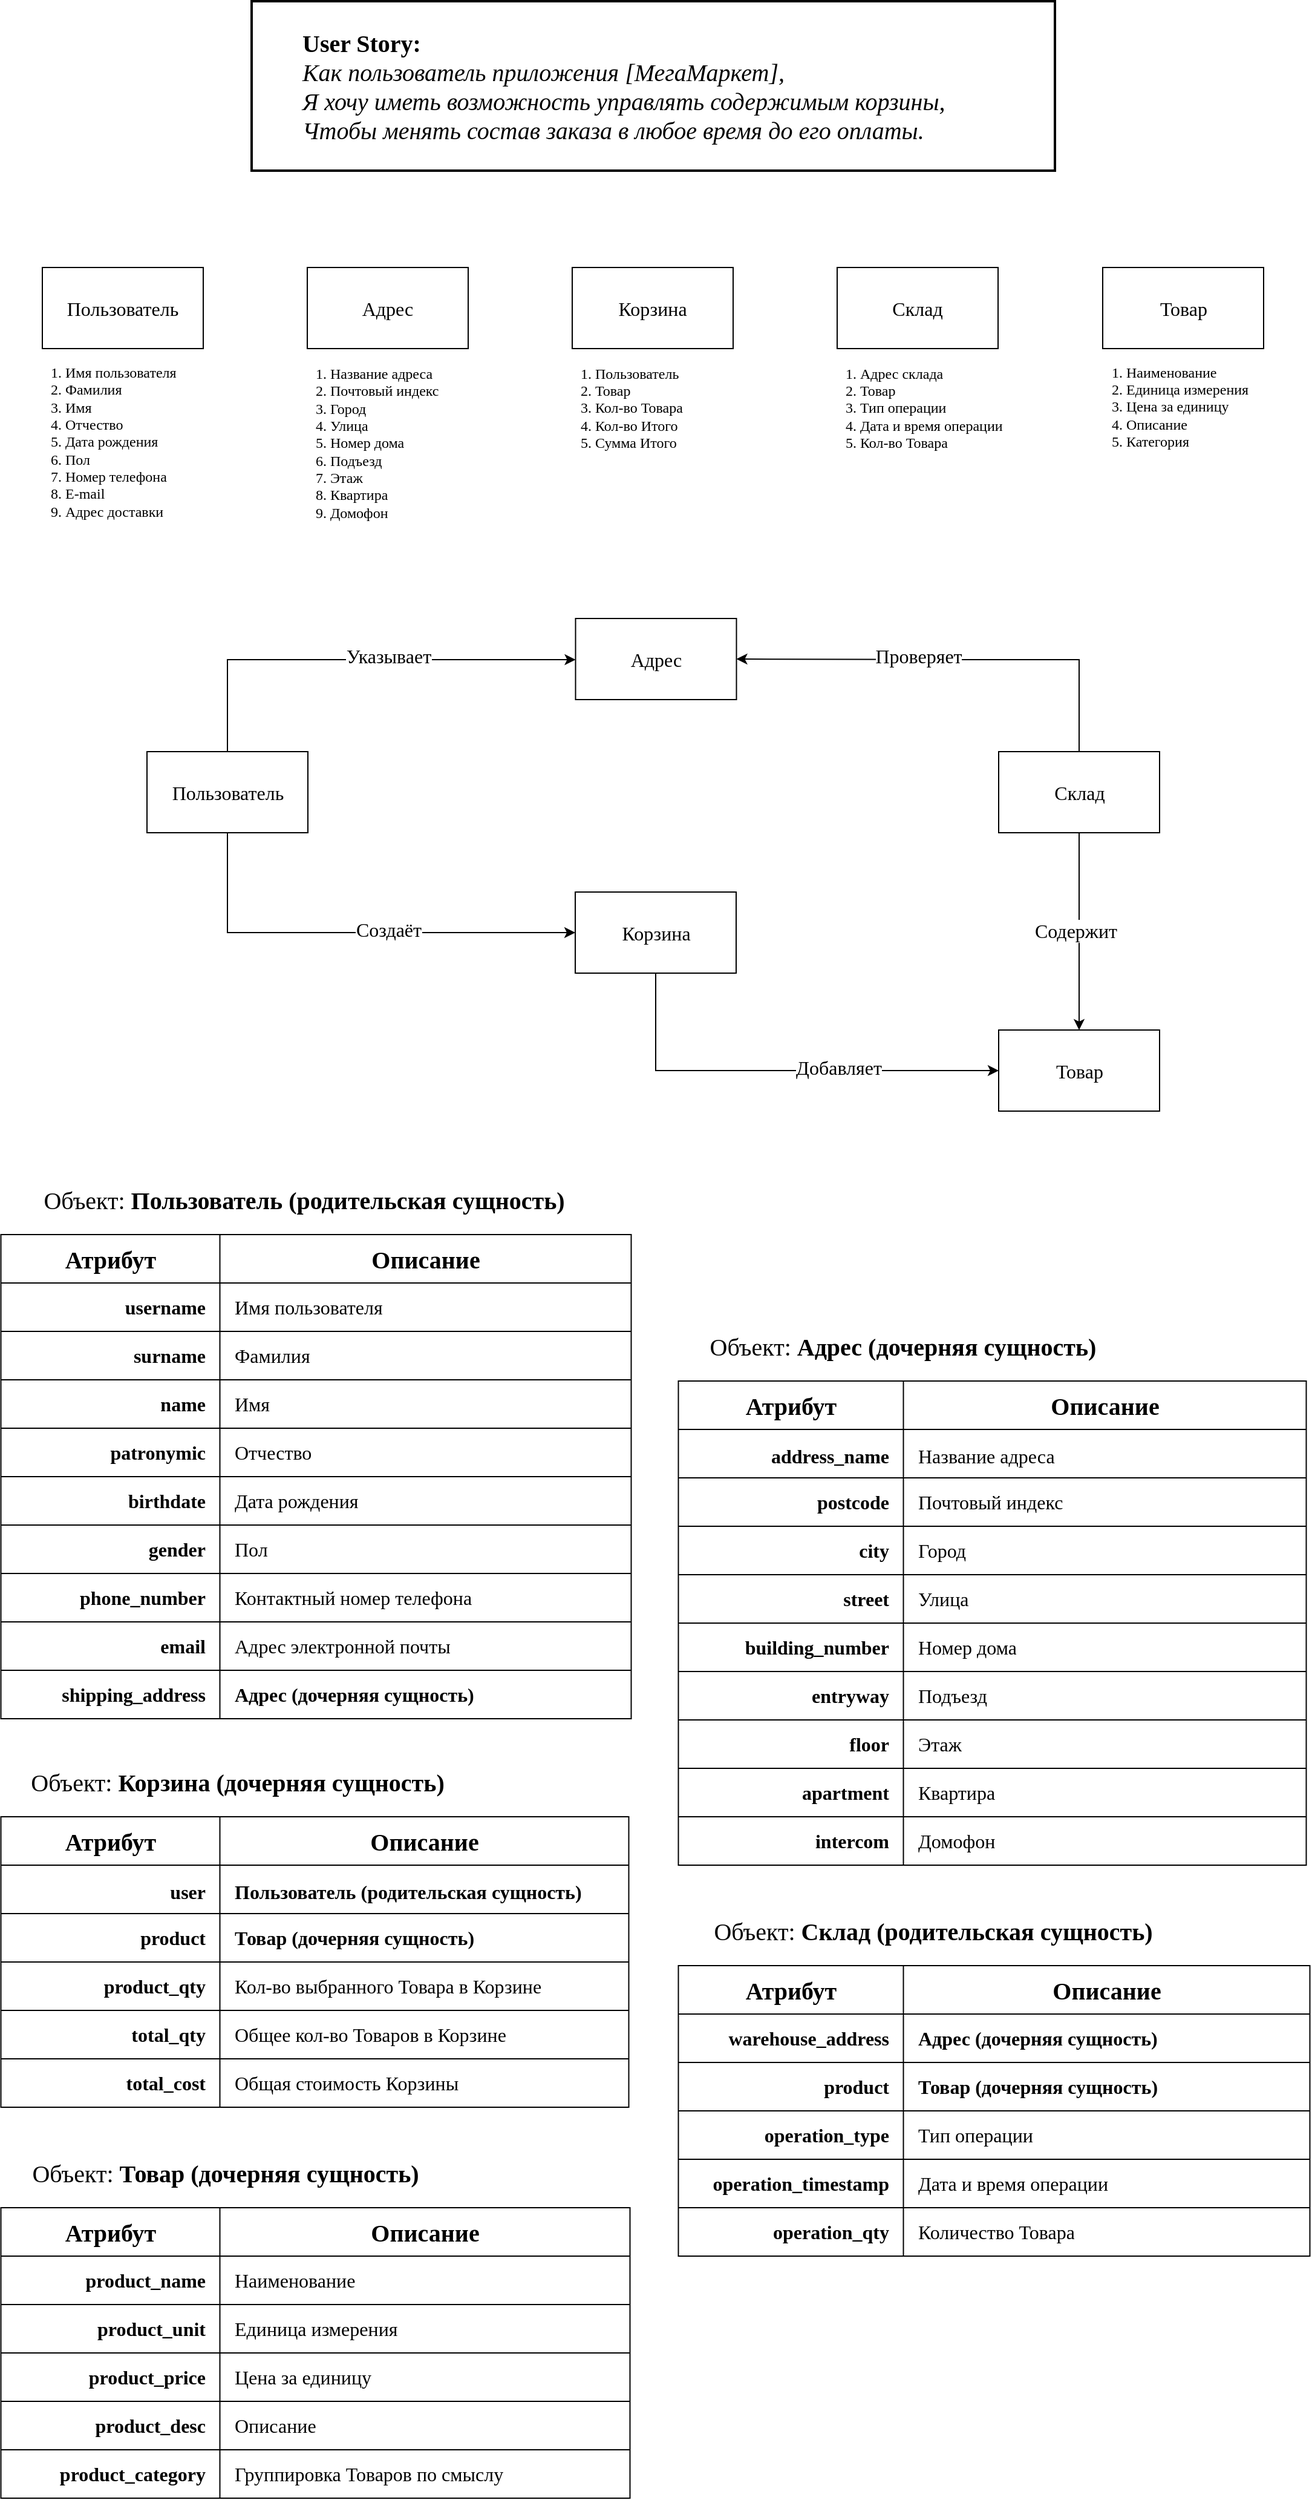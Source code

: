 <mxfile version="24.7.17">
  <diagram name="Страница — 1" id="MIVl5p1enr49xJksiQ6v">
    <mxGraphModel dx="2074" dy="1196" grid="1" gridSize="10" guides="1" tooltips="1" connect="1" arrows="1" fold="1" page="1" pageScale="1" pageWidth="1169" pageHeight="827" math="0" shadow="0">
      <root>
        <mxCell id="0" />
        <mxCell id="1" parent="0" />
        <mxCell id="6HJuL6y66GhY5XT-_tjK-1" value="&lt;blockquote style=&quot;margin: 0px 0px 0px 40px; border: none; padding: 0px; font-size: 20px;&quot;&gt;&lt;font style=&quot;font-size: 20px;&quot;&gt;&lt;b style=&quot;&quot;&gt;User Story:&amp;nbsp;&lt;br style=&quot;&quot;&gt;&lt;/b&gt;&lt;/font&gt;&lt;font style=&quot;font-size: 20px;&quot;&gt;&lt;em style=&quot;box-sizing: border-box;&quot;&gt;Как пользователь приложения [МегаМаркет],&lt;br style=&quot;&quot;&gt;&lt;/em&gt;&lt;/font&gt;&lt;font style=&quot;font-size: 20px;&quot;&gt;&lt;em style=&quot;box-sizing: border-box;&quot;&gt;Я хочу иметь возможность управлять содержимым корзины,&lt;br style=&quot;&quot;&gt;&lt;/em&gt;&lt;/font&gt;&lt;font style=&quot;font-size: 20px;&quot;&gt;&lt;em style=&quot;box-sizing: border-box;&quot;&gt;Чтобы менять состав заказа в любое время до его оплаты.&lt;/em&gt;&lt;/font&gt;&lt;/blockquote&gt;" style="whiteSpace=wrap;html=1;align=left;strokeWidth=2;fontFamily=Comic Sans MS;fontSize=17;spacing=2;" parent="1" vertex="1">
          <mxGeometry x="251" y="80" width="664" height="140" as="geometry" />
        </mxCell>
        <mxCell id="6OoKiLkSBYol4CkCHbGb-2" value="Пользователь" style="rounded=0;whiteSpace=wrap;html=1;fontFamily=Comic Sans MS;fontSize=16;" parent="1" vertex="1">
          <mxGeometry x="78" y="300" width="133" height="67" as="geometry" />
        </mxCell>
        <mxCell id="6OoKiLkSBYol4CkCHbGb-5" value="Корзина" style="rounded=0;whiteSpace=wrap;html=1;fontFamily=Comic Sans MS;fontSize=16;" parent="1" vertex="1">
          <mxGeometry x="516" y="300" width="133" height="67" as="geometry" />
        </mxCell>
        <mxCell id="6OoKiLkSBYol4CkCHbGb-6" value="Склад" style="rounded=0;whiteSpace=wrap;html=1;fontFamily=Comic Sans MS;fontSize=16;" parent="1" vertex="1">
          <mxGeometry x="735" y="300" width="133" height="67" as="geometry" />
        </mxCell>
        <mxCell id="6OoKiLkSBYol4CkCHbGb-7" value="Товар" style="rounded=0;whiteSpace=wrap;html=1;fontFamily=Comic Sans MS;fontSize=16;" parent="1" vertex="1">
          <mxGeometry x="954.5" y="300" width="133" height="67" as="geometry" />
        </mxCell>
        <mxCell id="6OoKiLkSBYol4CkCHbGb-8" value="&lt;ol style=&quot;font-size: 12px;&quot;&gt;&lt;li&gt;Имя пользователя&lt;/li&gt;&lt;li&gt;&lt;span style=&quot;background-color: initial;&quot;&gt;Фамилия&lt;/span&gt;&lt;br&gt;&lt;/li&gt;&lt;li style=&quot;font-size: 12px;&quot;&gt;Имя&lt;/li&gt;&lt;li style=&quot;font-size: 12px;&quot;&gt;Отчество&lt;/li&gt;&lt;li style=&quot;font-size: 12px;&quot;&gt;Дата рождения&lt;/li&gt;&lt;li style=&quot;font-size: 12px;&quot;&gt;Пол&lt;/li&gt;&lt;li style=&quot;font-size: 12px;&quot;&gt;Номер телефона&lt;/li&gt;&lt;li style=&quot;font-size: 12px;&quot;&gt;E-mail&lt;/li&gt;&lt;li style=&quot;font-size: 12px;&quot;&gt;Адрес доставки&lt;/li&gt;&lt;/ol&gt;" style="text;html=1;align=left;verticalAlign=middle;resizable=0;points=[];autosize=1;strokeColor=none;fillColor=none;fontFamily=Comic Sans MS;fontSize=12;horizontal=1;" parent="1" vertex="1">
          <mxGeometry x="55" y="359" width="170" height="170" as="geometry" />
        </mxCell>
        <mxCell id="6OoKiLkSBYol4CkCHbGb-9" value="&lt;ol style=&quot;font-size: 12px;&quot;&gt;&lt;li style=&quot;font-size: 12px;&quot;&gt;Наименование&lt;/li&gt;&lt;li style=&quot;font-size: 12px;&quot;&gt;Единица измерения&lt;/li&gt;&lt;li style=&quot;font-size: 12px;&quot;&gt;Цена за единицу&lt;/li&gt;&lt;li style=&quot;font-size: 12px;&quot;&gt;Описание&lt;/li&gt;&lt;li style=&quot;font-size: 12px;&quot;&gt;Категория&lt;/li&gt;&lt;/ol&gt;" style="text;html=1;align=left;verticalAlign=middle;resizable=0;points=[];autosize=1;strokeColor=none;fillColor=none;fontFamily=Comic Sans MS;fontSize=12;horizontal=1;" parent="1" vertex="1">
          <mxGeometry x="931.5" y="360" width="180" height="110" as="geometry" />
        </mxCell>
        <mxCell id="6OoKiLkSBYol4CkCHbGb-10" value="&lt;ol style=&quot;font-size: 12px;&quot;&gt;&lt;li style=&quot;font-size: 12px;&quot;&gt;Адрес склада&lt;/li&gt;&lt;li style=&quot;font-size: 12px;&quot;&gt;Товар&lt;/li&gt;&lt;li style=&quot;font-size: 12px;&quot;&gt;&lt;span style=&quot;background-color: initial;&quot;&gt;Тип операции&lt;/span&gt;&lt;/li&gt;&lt;li style=&quot;font-size: 12px;&quot;&gt;&lt;span style=&quot;background-color: initial;&quot;&gt;Дата и время операции&lt;/span&gt;&lt;br&gt;&lt;/li&gt;&lt;li&gt;Кол-во Товара&lt;/li&gt;&lt;/ol&gt;" style="text;html=1;align=left;verticalAlign=middle;resizable=0;points=[];autosize=1;strokeColor=none;fillColor=none;fontFamily=Comic Sans MS;fontSize=12;horizontal=1;" parent="1" vertex="1">
          <mxGeometry x="712" y="361" width="200" height="110" as="geometry" />
        </mxCell>
        <mxCell id="6OoKiLkSBYol4CkCHbGb-11" value="&lt;ol style=&quot;font-size: 12px;&quot;&gt;&lt;li style=&quot;font-size: 12px;&quot;&gt;Пользователь&lt;/li&gt;&lt;li style=&quot;font-size: 12px;&quot;&gt;Товар&lt;/li&gt;&lt;li style=&quot;font-size: 12px;&quot;&gt;Кол-во Товара&lt;/li&gt;&lt;li style=&quot;font-size: 12px;&quot;&gt;Кол-во Итого&lt;/li&gt;&lt;li style=&quot;font-size: 12px;&quot;&gt;Сумма Итого&lt;/li&gt;&lt;/ol&gt;" style="text;html=1;align=left;verticalAlign=middle;resizable=0;points=[];autosize=1;strokeColor=none;fillColor=none;fontFamily=Comic Sans MS;fontSize=12;horizontal=1;" parent="1" vertex="1">
          <mxGeometry x="493" y="361" width="150" height="110" as="geometry" />
        </mxCell>
        <mxCell id="6OoKiLkSBYol4CkCHbGb-67" value="" style="edgeStyle=orthogonalEdgeStyle;rounded=0;orthogonalLoop=1;jettySize=auto;html=1;fontFamily=Comic Sans MS;fontSize=16;exitX=0.5;exitY=0;exitDx=0;exitDy=0;" parent="1" source="6OoKiLkSBYol4CkCHbGb-14" target="6OoKiLkSBYol4CkCHbGb-66" edge="1">
          <mxGeometry relative="1" as="geometry">
            <mxPoint x="231.25" y="684" as="sourcePoint" />
            <Array as="points">
              <mxPoint x="230.5" y="624" />
            </Array>
          </mxGeometry>
        </mxCell>
        <mxCell id="6OoKiLkSBYol4CkCHbGb-68" value="Указывает" style="edgeLabel;html=1;align=center;verticalAlign=middle;resizable=0;points=[];fontFamily=Comic Sans MS;fontSize=16;" parent="6OoKiLkSBYol4CkCHbGb-67" vertex="1" connectable="0">
          <mxGeometry x="0.159" y="1" relative="1" as="geometry">
            <mxPoint x="-2" y="-2" as="offset" />
          </mxGeometry>
        </mxCell>
        <mxCell id="0-SV4qLPW00CwRF8PgyE-1" style="edgeStyle=orthogonalEdgeStyle;rounded=0;orthogonalLoop=1;jettySize=auto;html=1;fontFamily=Comic Sans MS;fontSize=16;exitX=0.5;exitY=1;exitDx=0;exitDy=0;entryX=0;entryY=0.5;entryDx=0;entryDy=0;" parent="1" source="6OoKiLkSBYol4CkCHbGb-14" target="6OoKiLkSBYol4CkCHbGb-17" edge="1">
          <mxGeometry relative="1" as="geometry">
            <mxPoint x="231" y="790" as="sourcePoint" />
            <Array as="points">
              <mxPoint x="231.5" y="850" />
            </Array>
          </mxGeometry>
        </mxCell>
        <mxCell id="0-SV4qLPW00CwRF8PgyE-18" value="Создаёт" style="edgeLabel;html=1;align=center;verticalAlign=middle;resizable=0;points=[];fontFamily=Comic Sans MS;fontSize=16;" parent="0-SV4qLPW00CwRF8PgyE-1" vertex="1" connectable="0">
          <mxGeometry x="0.031" relative="1" as="geometry">
            <mxPoint x="25" y="-3" as="offset" />
          </mxGeometry>
        </mxCell>
        <mxCell id="6OoKiLkSBYol4CkCHbGb-14" value="Пользователь" style="rounded=0;whiteSpace=wrap;html=1;fontFamily=Comic Sans MS;fontSize=16;" parent="1" vertex="1">
          <mxGeometry x="164.5" y="700" width="133" height="67" as="geometry" />
        </mxCell>
        <mxCell id="6OoKiLkSBYol4CkCHbGb-351" style="edgeStyle=orthogonalEdgeStyle;rounded=0;orthogonalLoop=1;jettySize=auto;html=1;entryX=0.5;entryY=0;entryDx=0;entryDy=0;fontFamily=Comic Sans MS;fontSize=16;exitX=0.5;exitY=1;exitDx=0;exitDy=0;" parent="1" source="6OoKiLkSBYol4CkCHbGb-18" target="6OoKiLkSBYol4CkCHbGb-19" edge="1">
          <mxGeometry relative="1" as="geometry">
            <Array as="points" />
            <mxPoint x="639.25" y="1053" as="targetPoint" />
            <mxPoint x="842.75" y="970.0" as="sourcePoint" />
          </mxGeometry>
        </mxCell>
        <mxCell id="0-SV4qLPW00CwRF8PgyE-20" value="&lt;span style=&quot;font-size: 16px;&quot;&gt;Содержит&lt;/span&gt;" style="edgeLabel;html=1;align=center;verticalAlign=middle;resizable=0;points=[];fontFamily=Comic Sans MS;fontSize=16;" parent="6OoKiLkSBYol4CkCHbGb-351" vertex="1" connectable="0">
          <mxGeometry x="0.094" y="1" relative="1" as="geometry">
            <mxPoint x="-4" y="-8" as="offset" />
          </mxGeometry>
        </mxCell>
        <mxCell id="0-SV4qLPW00CwRF8PgyE-2" style="edgeStyle=orthogonalEdgeStyle;rounded=0;orthogonalLoop=1;jettySize=auto;html=1;entryX=0;entryY=0.5;entryDx=0;entryDy=0;fontFamily=Comic Sans MS;fontSize=16;exitX=0.5;exitY=1;exitDx=0;exitDy=0;" parent="1" source="6OoKiLkSBYol4CkCHbGb-17" target="6OoKiLkSBYol4CkCHbGb-19" edge="1">
          <mxGeometry relative="1" as="geometry">
            <Array as="points">
              <mxPoint x="585.5" y="964" />
            </Array>
          </mxGeometry>
        </mxCell>
        <mxCell id="0-SV4qLPW00CwRF8PgyE-19" value="Добавляет" style="edgeLabel;html=1;align=center;verticalAlign=middle;resizable=0;points=[];fontFamily=Comic Sans MS;fontSize=16;" parent="0-SV4qLPW00CwRF8PgyE-2" vertex="1" connectable="0">
          <mxGeometry x="-0.267" y="-3" relative="1" as="geometry">
            <mxPoint x="98" y="-6" as="offset" />
          </mxGeometry>
        </mxCell>
        <mxCell id="6OoKiLkSBYol4CkCHbGb-17" value="Корзина" style="rounded=0;whiteSpace=wrap;html=1;fontFamily=Comic Sans MS;fontSize=16;" parent="1" vertex="1">
          <mxGeometry x="518.5" y="816" width="133" height="67" as="geometry" />
        </mxCell>
        <mxCell id="0-SV4qLPW00CwRF8PgyE-21" style="edgeStyle=orthogonalEdgeStyle;rounded=0;orthogonalLoop=1;jettySize=auto;html=1;entryX=1;entryY=0.5;entryDx=0;entryDy=0;fontFamily=Comic Sans MS;fontSize=16;exitX=0.5;exitY=0;exitDx=0;exitDy=0;" parent="1" source="6OoKiLkSBYol4CkCHbGb-18" target="6OoKiLkSBYol4CkCHbGb-66" edge="1">
          <mxGeometry relative="1" as="geometry">
            <mxPoint x="935.25" y="684" as="sourcePoint" />
            <Array as="points">
              <mxPoint x="935.5" y="624" />
              <mxPoint x="830.5" y="624" />
            </Array>
          </mxGeometry>
        </mxCell>
        <mxCell id="0-SV4qLPW00CwRF8PgyE-22" value="Проверяет" style="edgeLabel;html=1;align=center;verticalAlign=middle;resizable=0;points=[];fontFamily=Comic Sans MS;fontSize=16;" parent="0-SV4qLPW00CwRF8PgyE-21" vertex="1" connectable="0">
          <mxGeometry x="0.191" y="1" relative="1" as="geometry">
            <mxPoint x="5" y="-4" as="offset" />
          </mxGeometry>
        </mxCell>
        <mxCell id="6OoKiLkSBYol4CkCHbGb-18" value="Склад" style="rounded=0;whiteSpace=wrap;html=1;fontFamily=Comic Sans MS;fontSize=16;" parent="1" vertex="1">
          <mxGeometry x="868.5" y="700" width="133" height="67" as="geometry" />
        </mxCell>
        <mxCell id="6OoKiLkSBYol4CkCHbGb-19" value="Товар" style="rounded=0;whiteSpace=wrap;html=1;fontFamily=Comic Sans MS;fontSize=16;" parent="1" vertex="1">
          <mxGeometry x="868.5" y="930" width="133" height="67" as="geometry" />
        </mxCell>
        <mxCell id="6OoKiLkSBYol4CkCHbGb-26" value="" style="shape=table;startSize=0;container=1;collapsible=0;childLayout=tableLayout;fontFamily=Comic Sans MS;fontSize=16;" parent="1" vertex="1">
          <mxGeometry x="43.75" y="1099" width="521.0" height="400" as="geometry" />
        </mxCell>
        <mxCell id="0-SV4qLPW00CwRF8PgyE-6" style="shape=tableRow;horizontal=0;startSize=0;swimlaneHead=0;swimlaneBody=0;strokeColor=inherit;top=0;left=0;bottom=0;right=0;collapsible=0;dropTarget=0;fillColor=none;points=[[0,0.5],[1,0.5]];portConstraint=eastwest;fontFamily=Comic Sans MS;fontSize=16;align=center;" parent="6OoKiLkSBYol4CkCHbGb-26" vertex="1">
          <mxGeometry width="521.0" height="40" as="geometry" />
        </mxCell>
        <mxCell id="0-SV4qLPW00CwRF8PgyE-7" value="&lt;b style=&quot;font-size: 20px;&quot;&gt;Атрибут&lt;/b&gt;" style="shape=partialRectangle;html=1;whiteSpace=wrap;connectable=0;strokeColor=inherit;overflow=hidden;fillColor=none;top=0;left=0;bottom=0;right=0;pointerEvents=1;fontFamily=Comic Sans MS;fontSize=20;align=center;spacingRight=0;" parent="0-SV4qLPW00CwRF8PgyE-6" vertex="1">
          <mxGeometry width="181" height="40" as="geometry">
            <mxRectangle width="181" height="40" as="alternateBounds" />
          </mxGeometry>
        </mxCell>
        <mxCell id="0-SV4qLPW00CwRF8PgyE-8" value="&lt;b style=&quot;font-size: 20px;&quot;&gt;Описание&lt;/b&gt;" style="shape=partialRectangle;html=1;whiteSpace=wrap;connectable=0;strokeColor=inherit;overflow=hidden;fillColor=none;top=0;left=0;bottom=0;right=0;pointerEvents=1;fontFamily=Comic Sans MS;fontSize=20;" parent="0-SV4qLPW00CwRF8PgyE-6" vertex="1">
          <mxGeometry x="181" width="340" height="40" as="geometry">
            <mxRectangle width="340" height="40" as="alternateBounds" />
          </mxGeometry>
        </mxCell>
        <mxCell id="6OoKiLkSBYol4CkCHbGb-27" value="" style="shape=tableRow;horizontal=0;startSize=0;swimlaneHead=0;swimlaneBody=0;strokeColor=inherit;top=0;left=0;bottom=0;right=0;collapsible=0;dropTarget=0;fillColor=none;points=[[0,0.5],[1,0.5]];portConstraint=eastwest;fontFamily=Comic Sans MS;fontSize=16;align=center;" parent="6OoKiLkSBYol4CkCHbGb-26" vertex="1">
          <mxGeometry y="40" width="521.0" height="40" as="geometry" />
        </mxCell>
        <mxCell id="6OoKiLkSBYol4CkCHbGb-29" value="&lt;span style=&quot;&quot;&gt;username&lt;/span&gt;" style="shape=partialRectangle;html=1;whiteSpace=wrap;connectable=0;strokeColor=inherit;overflow=hidden;fillColor=none;top=0;left=0;bottom=0;right=0;pointerEvents=1;fontFamily=Comic Sans MS;fontSize=16;align=right;spacingRight=10;fontStyle=1" parent="6OoKiLkSBYol4CkCHbGb-27" vertex="1">
          <mxGeometry width="181" height="40" as="geometry">
            <mxRectangle width="181" height="40" as="alternateBounds" />
          </mxGeometry>
        </mxCell>
        <mxCell id="6OoKiLkSBYol4CkCHbGb-30" value="&lt;span style=&quot;&quot;&gt;Имя пользователя&lt;/span&gt;" style="shape=partialRectangle;html=1;whiteSpace=wrap;connectable=0;strokeColor=inherit;overflow=hidden;fillColor=none;top=0;left=0;bottom=0;right=0;pointerEvents=1;fontFamily=Comic Sans MS;fontSize=16;spacingLeft=10;align=left;" parent="6OoKiLkSBYol4CkCHbGb-27" vertex="1">
          <mxGeometry x="181" width="340" height="40" as="geometry">
            <mxRectangle width="340" height="40" as="alternateBounds" />
          </mxGeometry>
        </mxCell>
        <mxCell id="6OoKiLkSBYol4CkCHbGb-31" value="" style="shape=tableRow;horizontal=0;startSize=0;swimlaneHead=0;swimlaneBody=0;strokeColor=inherit;top=0;left=0;bottom=0;right=0;collapsible=0;dropTarget=0;fillColor=none;points=[[0,0.5],[1,0.5]];portConstraint=eastwest;fontFamily=Comic Sans MS;fontSize=16;" parent="6OoKiLkSBYol4CkCHbGb-26" vertex="1">
          <mxGeometry y="80" width="521.0" height="40" as="geometry" />
        </mxCell>
        <mxCell id="6OoKiLkSBYol4CkCHbGb-33" value="surname" style="shape=partialRectangle;html=1;whiteSpace=wrap;connectable=0;strokeColor=inherit;overflow=hidden;fillColor=none;top=0;left=0;bottom=0;right=0;pointerEvents=1;fontFamily=Comic Sans MS;fontSize=16;align=right;spacingRight=10;fontStyle=1" parent="6OoKiLkSBYol4CkCHbGb-31" vertex="1">
          <mxGeometry width="181" height="40" as="geometry">
            <mxRectangle width="181" height="40" as="alternateBounds" />
          </mxGeometry>
        </mxCell>
        <mxCell id="6OoKiLkSBYol4CkCHbGb-34" value="Фамилия" style="shape=partialRectangle;html=1;whiteSpace=wrap;connectable=0;strokeColor=inherit;overflow=hidden;fillColor=none;top=0;left=0;bottom=0;right=0;pointerEvents=1;fontFamily=Comic Sans MS;fontSize=16;align=left;spacingLeft=10;" parent="6OoKiLkSBYol4CkCHbGb-31" vertex="1">
          <mxGeometry x="181" width="340" height="40" as="geometry">
            <mxRectangle width="340" height="40" as="alternateBounds" />
          </mxGeometry>
        </mxCell>
        <mxCell id="6OoKiLkSBYol4CkCHbGb-35" value="" style="shape=tableRow;horizontal=0;startSize=0;swimlaneHead=0;swimlaneBody=0;strokeColor=inherit;top=0;left=0;bottom=0;right=0;collapsible=0;dropTarget=0;fillColor=none;points=[[0,0.5],[1,0.5]];portConstraint=eastwest;fontFamily=Comic Sans MS;fontSize=16;" parent="6OoKiLkSBYol4CkCHbGb-26" vertex="1">
          <mxGeometry y="120" width="521.0" height="40" as="geometry" />
        </mxCell>
        <mxCell id="6OoKiLkSBYol4CkCHbGb-37" value="name" style="shape=partialRectangle;html=1;whiteSpace=wrap;connectable=0;strokeColor=inherit;overflow=hidden;fillColor=none;top=0;left=0;bottom=0;right=0;pointerEvents=1;fontFamily=Comic Sans MS;fontSize=16;align=right;spacingRight=10;fontStyle=1" parent="6OoKiLkSBYol4CkCHbGb-35" vertex="1">
          <mxGeometry width="181" height="40" as="geometry">
            <mxRectangle width="181" height="40" as="alternateBounds" />
          </mxGeometry>
        </mxCell>
        <mxCell id="6OoKiLkSBYol4CkCHbGb-38" value="Имя" style="shape=partialRectangle;html=1;whiteSpace=wrap;connectable=0;strokeColor=inherit;overflow=hidden;fillColor=none;top=0;left=0;bottom=0;right=0;pointerEvents=1;fontFamily=Comic Sans MS;fontSize=16;align=left;spacingLeft=10;" parent="6OoKiLkSBYol4CkCHbGb-35" vertex="1">
          <mxGeometry x="181" width="340" height="40" as="geometry">
            <mxRectangle width="340" height="40" as="alternateBounds" />
          </mxGeometry>
        </mxCell>
        <mxCell id="6OoKiLkSBYol4CkCHbGb-39" value="" style="shape=tableRow;horizontal=0;startSize=0;swimlaneHead=0;swimlaneBody=0;strokeColor=inherit;top=0;left=0;bottom=0;right=0;collapsible=0;dropTarget=0;fillColor=none;points=[[0,0.5],[1,0.5]];portConstraint=eastwest;fontFamily=Comic Sans MS;fontSize=16;" parent="6OoKiLkSBYol4CkCHbGb-26" vertex="1">
          <mxGeometry y="160" width="521.0" height="40" as="geometry" />
        </mxCell>
        <mxCell id="6OoKiLkSBYol4CkCHbGb-41" value="patronymic" style="shape=partialRectangle;html=1;whiteSpace=wrap;connectable=0;strokeColor=inherit;overflow=hidden;fillColor=none;top=0;left=0;bottom=0;right=0;pointerEvents=1;fontFamily=Comic Sans MS;fontSize=16;align=right;spacingRight=10;fontStyle=1" parent="6OoKiLkSBYol4CkCHbGb-39" vertex="1">
          <mxGeometry width="181" height="40" as="geometry">
            <mxRectangle width="181" height="40" as="alternateBounds" />
          </mxGeometry>
        </mxCell>
        <mxCell id="6OoKiLkSBYol4CkCHbGb-42" value="Отчество" style="shape=partialRectangle;html=1;whiteSpace=wrap;connectable=0;strokeColor=inherit;overflow=hidden;fillColor=none;top=0;left=0;bottom=0;right=0;pointerEvents=1;fontFamily=Comic Sans MS;fontSize=16;align=left;spacingLeft=10;" parent="6OoKiLkSBYol4CkCHbGb-39" vertex="1">
          <mxGeometry x="181" width="340" height="40" as="geometry">
            <mxRectangle width="340" height="40" as="alternateBounds" />
          </mxGeometry>
        </mxCell>
        <mxCell id="6OoKiLkSBYol4CkCHbGb-43" value="" style="shape=tableRow;horizontal=0;startSize=0;swimlaneHead=0;swimlaneBody=0;strokeColor=inherit;top=0;left=0;bottom=0;right=0;collapsible=0;dropTarget=0;fillColor=none;points=[[0,0.5],[1,0.5]];portConstraint=eastwest;fontFamily=Comic Sans MS;fontSize=16;" parent="6OoKiLkSBYol4CkCHbGb-26" vertex="1">
          <mxGeometry y="200" width="521.0" height="40" as="geometry" />
        </mxCell>
        <mxCell id="6OoKiLkSBYol4CkCHbGb-45" value="birthdate" style="shape=partialRectangle;html=1;whiteSpace=wrap;connectable=0;strokeColor=inherit;overflow=hidden;fillColor=none;top=0;left=0;bottom=0;right=0;pointerEvents=1;fontFamily=Comic Sans MS;fontSize=16;align=right;spacingRight=10;fontStyle=1" parent="6OoKiLkSBYol4CkCHbGb-43" vertex="1">
          <mxGeometry width="181" height="40" as="geometry">
            <mxRectangle width="181" height="40" as="alternateBounds" />
          </mxGeometry>
        </mxCell>
        <mxCell id="6OoKiLkSBYol4CkCHbGb-46" value="&lt;span style=&quot;text-align: right;&quot;&gt;Дата рождения&lt;/span&gt;" style="shape=partialRectangle;html=1;whiteSpace=wrap;connectable=0;strokeColor=inherit;overflow=hidden;fillColor=none;top=0;left=0;bottom=0;right=0;pointerEvents=1;fontFamily=Comic Sans MS;fontSize=16;align=left;spacingLeft=10;" parent="6OoKiLkSBYol4CkCHbGb-43" vertex="1">
          <mxGeometry x="181" width="340" height="40" as="geometry">
            <mxRectangle width="340" height="40" as="alternateBounds" />
          </mxGeometry>
        </mxCell>
        <mxCell id="6OoKiLkSBYol4CkCHbGb-47" value="" style="shape=tableRow;horizontal=0;startSize=0;swimlaneHead=0;swimlaneBody=0;strokeColor=inherit;top=0;left=0;bottom=0;right=0;collapsible=0;dropTarget=0;fillColor=none;points=[[0,0.5],[1,0.5]];portConstraint=eastwest;fontFamily=Comic Sans MS;fontSize=16;" parent="6OoKiLkSBYol4CkCHbGb-26" vertex="1">
          <mxGeometry y="240" width="521.0" height="40" as="geometry" />
        </mxCell>
        <mxCell id="6OoKiLkSBYol4CkCHbGb-49" value="gender" style="shape=partialRectangle;html=1;whiteSpace=wrap;connectable=0;strokeColor=inherit;overflow=hidden;fillColor=none;top=0;left=0;bottom=0;right=0;pointerEvents=1;fontFamily=Comic Sans MS;fontSize=16;align=right;spacingRight=10;fontStyle=1" parent="6OoKiLkSBYol4CkCHbGb-47" vertex="1">
          <mxGeometry width="181" height="40" as="geometry">
            <mxRectangle width="181" height="40" as="alternateBounds" />
          </mxGeometry>
        </mxCell>
        <mxCell id="6OoKiLkSBYol4CkCHbGb-50" value="Пол" style="shape=partialRectangle;html=1;whiteSpace=wrap;connectable=0;strokeColor=inherit;overflow=hidden;fillColor=none;top=0;left=0;bottom=0;right=0;pointerEvents=1;fontFamily=Comic Sans MS;fontSize=16;align=left;spacingLeft=10;" parent="6OoKiLkSBYol4CkCHbGb-47" vertex="1">
          <mxGeometry x="181" width="340" height="40" as="geometry">
            <mxRectangle width="340" height="40" as="alternateBounds" />
          </mxGeometry>
        </mxCell>
        <mxCell id="6OoKiLkSBYol4CkCHbGb-51" value="" style="shape=tableRow;horizontal=0;startSize=0;swimlaneHead=0;swimlaneBody=0;strokeColor=inherit;top=0;left=0;bottom=0;right=0;collapsible=0;dropTarget=0;fillColor=none;points=[[0,0.5],[1,0.5]];portConstraint=eastwest;fontFamily=Comic Sans MS;fontSize=16;" parent="6OoKiLkSBYol4CkCHbGb-26" vertex="1">
          <mxGeometry y="280" width="521.0" height="40" as="geometry" />
        </mxCell>
        <mxCell id="6OoKiLkSBYol4CkCHbGb-53" value="phone_number" style="shape=partialRectangle;html=1;whiteSpace=wrap;connectable=0;strokeColor=inherit;overflow=hidden;fillColor=none;top=0;left=0;bottom=0;right=0;pointerEvents=1;fontFamily=Comic Sans MS;fontSize=16;align=right;spacingRight=10;fontStyle=1" parent="6OoKiLkSBYol4CkCHbGb-51" vertex="1">
          <mxGeometry width="181" height="40" as="geometry">
            <mxRectangle width="181" height="40" as="alternateBounds" />
          </mxGeometry>
        </mxCell>
        <mxCell id="6OoKiLkSBYol4CkCHbGb-54" value="&lt;span style=&quot;text-align: right;&quot;&gt;Контактный номер телефона&lt;/span&gt;" style="shape=partialRectangle;html=1;whiteSpace=wrap;connectable=0;strokeColor=inherit;overflow=hidden;fillColor=none;top=0;left=0;bottom=0;right=0;pointerEvents=1;fontFamily=Comic Sans MS;fontSize=16;align=left;spacingLeft=10;" parent="6OoKiLkSBYol4CkCHbGb-51" vertex="1">
          <mxGeometry x="181" width="340" height="40" as="geometry">
            <mxRectangle width="340" height="40" as="alternateBounds" />
          </mxGeometry>
        </mxCell>
        <mxCell id="6OoKiLkSBYol4CkCHbGb-55" value="" style="shape=tableRow;horizontal=0;startSize=0;swimlaneHead=0;swimlaneBody=0;strokeColor=inherit;top=0;left=0;bottom=0;right=0;collapsible=0;dropTarget=0;fillColor=none;points=[[0,0.5],[1,0.5]];portConstraint=eastwest;fontFamily=Comic Sans MS;fontSize=16;" parent="6OoKiLkSBYol4CkCHbGb-26" vertex="1">
          <mxGeometry y="320" width="521.0" height="40" as="geometry" />
        </mxCell>
        <mxCell id="6OoKiLkSBYol4CkCHbGb-57" value="email" style="shape=partialRectangle;html=1;whiteSpace=wrap;connectable=0;strokeColor=inherit;overflow=hidden;fillColor=none;top=0;left=0;bottom=0;right=0;pointerEvents=1;fontFamily=Comic Sans MS;fontSize=16;align=right;spacingRight=10;fontStyle=1" parent="6OoKiLkSBYol4CkCHbGb-55" vertex="1">
          <mxGeometry width="181" height="40" as="geometry">
            <mxRectangle width="181" height="40" as="alternateBounds" />
          </mxGeometry>
        </mxCell>
        <mxCell id="6OoKiLkSBYol4CkCHbGb-58" value="Адрес электронной почты" style="shape=partialRectangle;html=1;whiteSpace=wrap;connectable=0;strokeColor=inherit;overflow=hidden;fillColor=none;top=0;left=0;bottom=0;right=0;pointerEvents=1;fontFamily=Comic Sans MS;fontSize=16;align=left;spacingLeft=10;" parent="6OoKiLkSBYol4CkCHbGb-55" vertex="1">
          <mxGeometry x="181" width="340" height="40" as="geometry">
            <mxRectangle width="340" height="40" as="alternateBounds" />
          </mxGeometry>
        </mxCell>
        <mxCell id="6OoKiLkSBYol4CkCHbGb-59" value="" style="shape=tableRow;horizontal=0;startSize=0;swimlaneHead=0;swimlaneBody=0;strokeColor=inherit;top=0;left=0;bottom=0;right=0;collapsible=0;dropTarget=0;fillColor=none;points=[[0,0.5],[1,0.5]];portConstraint=eastwest;fontFamily=Comic Sans MS;fontSize=16;" parent="6OoKiLkSBYol4CkCHbGb-26" vertex="1">
          <mxGeometry y="360" width="521.0" height="40" as="geometry" />
        </mxCell>
        <mxCell id="6OoKiLkSBYol4CkCHbGb-61" value="shipping_address" style="shape=partialRectangle;html=1;whiteSpace=wrap;connectable=0;strokeColor=inherit;overflow=hidden;fillColor=none;top=0;left=0;bottom=0;right=0;pointerEvents=1;fontFamily=Comic Sans MS;fontSize=16;align=right;spacingRight=10;fontStyle=1" parent="6OoKiLkSBYol4CkCHbGb-59" vertex="1">
          <mxGeometry width="181" height="40" as="geometry">
            <mxRectangle width="181" height="40" as="alternateBounds" />
          </mxGeometry>
        </mxCell>
        <mxCell id="6OoKiLkSBYol4CkCHbGb-62" value="&lt;b&gt;Адрес (дочерняя сущность)&lt;/b&gt;" style="shape=partialRectangle;html=1;whiteSpace=wrap;connectable=0;strokeColor=inherit;overflow=hidden;fillColor=none;top=0;left=0;bottom=0;right=0;pointerEvents=1;fontFamily=Comic Sans MS;fontSize=16;align=left;spacingLeft=10;" parent="6OoKiLkSBYol4CkCHbGb-59" vertex="1">
          <mxGeometry x="181" width="340" height="40" as="geometry">
            <mxRectangle width="340" height="40" as="alternateBounds" />
          </mxGeometry>
        </mxCell>
        <mxCell id="6OoKiLkSBYol4CkCHbGb-63" value="Объект: &lt;b&gt;Пользователь (родительская сущность)&lt;/b&gt;" style="text;html=1;align=center;verticalAlign=middle;resizable=0;points=[];autosize=1;strokeColor=none;fillColor=none;fontSize=20;fontFamily=Comic Sans MS;" parent="1" vertex="1">
          <mxGeometry x="43.75" y="1050" width="500" height="40" as="geometry" />
        </mxCell>
        <mxCell id="6OoKiLkSBYol4CkCHbGb-64" value="Адрес" style="rounded=0;whiteSpace=wrap;html=1;fontFamily=Comic Sans MS;fontSize=16;" parent="1" vertex="1">
          <mxGeometry x="297" y="300" width="133" height="67" as="geometry" />
        </mxCell>
        <mxCell id="6OoKiLkSBYol4CkCHbGb-65" value="&lt;ol style=&quot;font-size: 12px;&quot;&gt;&lt;li&gt;&lt;span style=&quot;background-color: initial;&quot;&gt;Название адреса&lt;/span&gt;&lt;/li&gt;&lt;li&gt;&lt;span style=&quot;background-color: initial;&quot;&gt;Почтовый индекс&lt;/span&gt;&lt;br&gt;&lt;/li&gt;&lt;li style=&quot;font-size: 12px;&quot;&gt;&lt;span style=&quot;background-color: initial;&quot;&gt;Город&lt;/span&gt;&lt;/li&gt;&lt;li style=&quot;font-size: 12px;&quot;&gt;&lt;span style=&quot;background-color: initial;&quot;&gt;Улица&lt;/span&gt;&lt;/li&gt;&lt;li style=&quot;font-size: 12px;&quot;&gt;&lt;span style=&quot;background-color: initial;&quot;&gt;Номер дома&lt;/span&gt;&lt;br&gt;&lt;/li&gt;&lt;li style=&quot;font-size: 12px;&quot;&gt;&lt;span style=&quot;background-color: initial;&quot;&gt;Подъезд&lt;/span&gt;&lt;/li&gt;&lt;li style=&quot;font-size: 12px;&quot;&gt;&lt;span style=&quot;background-color: initial;&quot;&gt;Этаж&lt;/span&gt;&lt;/li&gt;&lt;li style=&quot;font-size: 12px;&quot;&gt;&lt;span style=&quot;background-color: initial;&quot;&gt;Квартира&lt;/span&gt;&lt;/li&gt;&lt;li style=&quot;font-size: 12px;&quot;&gt;&lt;span style=&quot;background-color: initial;&quot;&gt;Домофон&lt;/span&gt;&lt;/li&gt;&lt;/ol&gt;" style="text;html=1;align=left;verticalAlign=middle;resizable=0;points=[];autosize=1;strokeColor=none;fillColor=none;fontFamily=Comic Sans MS;fontSize=12;horizontal=1;" parent="1" vertex="1">
          <mxGeometry x="274" y="360" width="170" height="170" as="geometry" />
        </mxCell>
        <mxCell id="6OoKiLkSBYol4CkCHbGb-66" value="Адрес" style="rounded=0;whiteSpace=wrap;html=1;fontFamily=Comic Sans MS;fontSize=16;" parent="1" vertex="1">
          <mxGeometry x="518.75" y="590" width="133" height="67" as="geometry" />
        </mxCell>
        <mxCell id="6OoKiLkSBYol4CkCHbGb-69" value="" style="shape=table;startSize=0;container=1;collapsible=0;childLayout=tableLayout;fontFamily=Comic Sans MS;fontSize=16;" parent="1" vertex="1">
          <mxGeometry x="603.75" y="1220" width="519" height="400" as="geometry" />
        </mxCell>
        <mxCell id="0-SV4qLPW00CwRF8PgyE-9" style="shape=tableRow;horizontal=0;startSize=0;swimlaneHead=0;swimlaneBody=0;strokeColor=inherit;top=0;left=0;bottom=0;right=0;collapsible=0;dropTarget=0;fillColor=none;points=[[0,0.5],[1,0.5]];portConstraint=eastwest;fontFamily=Comic Sans MS;fontSize=16;align=center;" parent="6OoKiLkSBYol4CkCHbGb-69" vertex="1">
          <mxGeometry width="519" height="40" as="geometry" />
        </mxCell>
        <mxCell id="0-SV4qLPW00CwRF8PgyE-10" value="&lt;b&gt;Атрибут&lt;/b&gt;" style="shape=partialRectangle;html=1;whiteSpace=wrap;connectable=0;strokeColor=inherit;overflow=hidden;fillColor=none;top=0;left=0;bottom=0;right=0;pointerEvents=1;fontFamily=Comic Sans MS;fontSize=20;align=center;spacingRight=0;" parent="0-SV4qLPW00CwRF8PgyE-9" vertex="1">
          <mxGeometry width="186" height="40" as="geometry">
            <mxRectangle width="186" height="40" as="alternateBounds" />
          </mxGeometry>
        </mxCell>
        <mxCell id="0-SV4qLPW00CwRF8PgyE-11" value="&lt;b&gt;Описание&lt;/b&gt;" style="shape=partialRectangle;html=1;whiteSpace=wrap;connectable=0;strokeColor=inherit;overflow=hidden;fillColor=none;top=0;left=0;bottom=0;right=0;pointerEvents=1;fontFamily=Comic Sans MS;fontSize=20;" parent="0-SV4qLPW00CwRF8PgyE-9" vertex="1">
          <mxGeometry x="186" width="333" height="40" as="geometry">
            <mxRectangle width="333" height="40" as="alternateBounds" />
          </mxGeometry>
        </mxCell>
        <mxCell id="6OoKiLkSBYol4CkCHbGb-70" value="" style="shape=tableRow;horizontal=0;startSize=0;swimlaneHead=0;swimlaneBody=0;strokeColor=inherit;top=0;left=0;bottom=0;right=0;collapsible=0;dropTarget=0;fillColor=none;points=[[0,0.5],[1,0.5]];portConstraint=eastwest;fontFamily=Comic Sans MS;fontSize=16;align=center;" parent="6OoKiLkSBYol4CkCHbGb-69" vertex="1">
          <mxGeometry y="40" width="519" height="40" as="geometry" />
        </mxCell>
        <mxCell id="6OoKiLkSBYol4CkCHbGb-71" value="&lt;span style=&quot;font-size: 16px; font-weight: 700;&quot;&gt;address_name&lt;/span&gt;" style="shape=partialRectangle;html=1;whiteSpace=wrap;connectable=0;strokeColor=inherit;overflow=hidden;fillColor=none;top=0;left=0;bottom=0;right=0;pointerEvents=1;fontFamily=Comic Sans MS;fontSize=20;align=right;spacingRight=10;" parent="6OoKiLkSBYol4CkCHbGb-70" vertex="1">
          <mxGeometry width="186" height="40" as="geometry">
            <mxRectangle width="186" height="40" as="alternateBounds" />
          </mxGeometry>
        </mxCell>
        <mxCell id="6OoKiLkSBYol4CkCHbGb-72" value="&lt;span style=&quot;font-size: 16px;&quot;&gt;Название адреса&lt;/span&gt;" style="shape=partialRectangle;html=1;whiteSpace=wrap;connectable=0;strokeColor=inherit;overflow=hidden;fillColor=none;top=0;left=0;bottom=0;right=0;pointerEvents=1;fontFamily=Comic Sans MS;fontSize=20;align=left;spacingLeft=10;" parent="6OoKiLkSBYol4CkCHbGb-70" vertex="1">
          <mxGeometry x="186" width="333" height="40" as="geometry">
            <mxRectangle width="333" height="40" as="alternateBounds" />
          </mxGeometry>
        </mxCell>
        <mxCell id="6OoKiLkSBYol4CkCHbGb-73" value="" style="shape=tableRow;horizontal=0;startSize=0;swimlaneHead=0;swimlaneBody=0;strokeColor=inherit;top=0;left=0;bottom=0;right=0;collapsible=0;dropTarget=0;fillColor=none;points=[[0,0.5],[1,0.5]];portConstraint=eastwest;fontFamily=Comic Sans MS;fontSize=16;" parent="6OoKiLkSBYol4CkCHbGb-69" vertex="1">
          <mxGeometry y="80" width="519" height="40" as="geometry" />
        </mxCell>
        <mxCell id="6OoKiLkSBYol4CkCHbGb-74" value="postcode" style="shape=partialRectangle;html=1;whiteSpace=wrap;connectable=0;strokeColor=inherit;overflow=hidden;fillColor=none;top=0;left=0;bottom=0;right=0;pointerEvents=1;fontFamily=Comic Sans MS;fontSize=16;align=right;spacingRight=10;fontStyle=1" parent="6OoKiLkSBYol4CkCHbGb-73" vertex="1">
          <mxGeometry width="186" height="40" as="geometry">
            <mxRectangle width="186" height="40" as="alternateBounds" />
          </mxGeometry>
        </mxCell>
        <mxCell id="6OoKiLkSBYol4CkCHbGb-75" value="&lt;span style=&quot;text-align: right;&quot;&gt;Почтовый индекс&lt;/span&gt;" style="shape=partialRectangle;html=1;whiteSpace=wrap;connectable=0;strokeColor=inherit;overflow=hidden;fillColor=none;top=0;left=0;bottom=0;right=0;pointerEvents=1;fontFamily=Comic Sans MS;fontSize=16;align=left;spacingLeft=10;" parent="6OoKiLkSBYol4CkCHbGb-73" vertex="1">
          <mxGeometry x="186" width="333" height="40" as="geometry">
            <mxRectangle width="333" height="40" as="alternateBounds" />
          </mxGeometry>
        </mxCell>
        <mxCell id="6OoKiLkSBYol4CkCHbGb-76" value="" style="shape=tableRow;horizontal=0;startSize=0;swimlaneHead=0;swimlaneBody=0;strokeColor=inherit;top=0;left=0;bottom=0;right=0;collapsible=0;dropTarget=0;fillColor=none;points=[[0,0.5],[1,0.5]];portConstraint=eastwest;fontFamily=Comic Sans MS;fontSize=16;" parent="6OoKiLkSBYol4CkCHbGb-69" vertex="1">
          <mxGeometry y="120" width="519" height="40" as="geometry" />
        </mxCell>
        <mxCell id="6OoKiLkSBYol4CkCHbGb-77" value="city" style="shape=partialRectangle;html=1;whiteSpace=wrap;connectable=0;strokeColor=inherit;overflow=hidden;fillColor=none;top=0;left=0;bottom=0;right=0;pointerEvents=1;fontFamily=Comic Sans MS;fontSize=16;align=right;spacingRight=10;fontStyle=1" parent="6OoKiLkSBYol4CkCHbGb-76" vertex="1">
          <mxGeometry width="186" height="40" as="geometry">
            <mxRectangle width="186" height="40" as="alternateBounds" />
          </mxGeometry>
        </mxCell>
        <mxCell id="6OoKiLkSBYol4CkCHbGb-78" value="&lt;span style=&quot;text-align: right;&quot;&gt;Город&lt;/span&gt;" style="shape=partialRectangle;html=1;whiteSpace=wrap;connectable=0;strokeColor=inherit;overflow=hidden;fillColor=none;top=0;left=0;bottom=0;right=0;pointerEvents=1;fontFamily=Comic Sans MS;fontSize=16;align=left;spacingLeft=10;" parent="6OoKiLkSBYol4CkCHbGb-76" vertex="1">
          <mxGeometry x="186" width="333" height="40" as="geometry">
            <mxRectangle width="333" height="40" as="alternateBounds" />
          </mxGeometry>
        </mxCell>
        <mxCell id="6OoKiLkSBYol4CkCHbGb-79" value="" style="shape=tableRow;horizontal=0;startSize=0;swimlaneHead=0;swimlaneBody=0;strokeColor=inherit;top=0;left=0;bottom=0;right=0;collapsible=0;dropTarget=0;fillColor=none;points=[[0,0.5],[1,0.5]];portConstraint=eastwest;fontFamily=Comic Sans MS;fontSize=16;" parent="6OoKiLkSBYol4CkCHbGb-69" vertex="1">
          <mxGeometry y="160" width="519" height="40" as="geometry" />
        </mxCell>
        <mxCell id="6OoKiLkSBYol4CkCHbGb-80" value="street" style="shape=partialRectangle;html=1;whiteSpace=wrap;connectable=0;strokeColor=inherit;overflow=hidden;fillColor=none;top=0;left=0;bottom=0;right=0;pointerEvents=1;fontFamily=Comic Sans MS;fontSize=16;align=right;spacingRight=10;fontStyle=1" parent="6OoKiLkSBYol4CkCHbGb-79" vertex="1">
          <mxGeometry width="186" height="40" as="geometry">
            <mxRectangle width="186" height="40" as="alternateBounds" />
          </mxGeometry>
        </mxCell>
        <mxCell id="6OoKiLkSBYol4CkCHbGb-81" value="Улица" style="shape=partialRectangle;html=1;whiteSpace=wrap;connectable=0;strokeColor=inherit;overflow=hidden;fillColor=none;top=0;left=0;bottom=0;right=0;pointerEvents=1;fontFamily=Comic Sans MS;fontSize=16;align=left;spacingLeft=10;" parent="6OoKiLkSBYol4CkCHbGb-79" vertex="1">
          <mxGeometry x="186" width="333" height="40" as="geometry">
            <mxRectangle width="333" height="40" as="alternateBounds" />
          </mxGeometry>
        </mxCell>
        <mxCell id="6OoKiLkSBYol4CkCHbGb-82" value="" style="shape=tableRow;horizontal=0;startSize=0;swimlaneHead=0;swimlaneBody=0;strokeColor=inherit;top=0;left=0;bottom=0;right=0;collapsible=0;dropTarget=0;fillColor=none;points=[[0,0.5],[1,0.5]];portConstraint=eastwest;fontFamily=Comic Sans MS;fontSize=16;" parent="6OoKiLkSBYol4CkCHbGb-69" vertex="1">
          <mxGeometry y="200" width="519" height="40" as="geometry" />
        </mxCell>
        <mxCell id="6OoKiLkSBYol4CkCHbGb-83" value="building_number" style="shape=partialRectangle;html=1;whiteSpace=wrap;connectable=0;strokeColor=inherit;overflow=hidden;fillColor=none;top=0;left=0;bottom=0;right=0;pointerEvents=1;fontFamily=Comic Sans MS;fontSize=16;align=right;spacingRight=10;fontStyle=1" parent="6OoKiLkSBYol4CkCHbGb-82" vertex="1">
          <mxGeometry width="186" height="40" as="geometry">
            <mxRectangle width="186" height="40" as="alternateBounds" />
          </mxGeometry>
        </mxCell>
        <mxCell id="6OoKiLkSBYol4CkCHbGb-84" value="Номер дома" style="shape=partialRectangle;html=1;whiteSpace=wrap;connectable=0;strokeColor=inherit;overflow=hidden;fillColor=none;top=0;left=0;bottom=0;right=0;pointerEvents=1;fontFamily=Comic Sans MS;fontSize=16;align=left;spacingLeft=10;" parent="6OoKiLkSBYol4CkCHbGb-82" vertex="1">
          <mxGeometry x="186" width="333" height="40" as="geometry">
            <mxRectangle width="333" height="40" as="alternateBounds" />
          </mxGeometry>
        </mxCell>
        <mxCell id="6OoKiLkSBYol4CkCHbGb-85" value="" style="shape=tableRow;horizontal=0;startSize=0;swimlaneHead=0;swimlaneBody=0;strokeColor=inherit;top=0;left=0;bottom=0;right=0;collapsible=0;dropTarget=0;fillColor=none;points=[[0,0.5],[1,0.5]];portConstraint=eastwest;fontFamily=Comic Sans MS;fontSize=16;" parent="6OoKiLkSBYol4CkCHbGb-69" vertex="1">
          <mxGeometry y="240" width="519" height="40" as="geometry" />
        </mxCell>
        <mxCell id="6OoKiLkSBYol4CkCHbGb-86" value="entryway" style="shape=partialRectangle;html=1;whiteSpace=wrap;connectable=0;strokeColor=inherit;overflow=hidden;fillColor=none;top=0;left=0;bottom=0;right=0;pointerEvents=1;fontFamily=Comic Sans MS;fontSize=16;align=right;spacingRight=10;fontStyle=1" parent="6OoKiLkSBYol4CkCHbGb-85" vertex="1">
          <mxGeometry width="186" height="40" as="geometry">
            <mxRectangle width="186" height="40" as="alternateBounds" />
          </mxGeometry>
        </mxCell>
        <mxCell id="6OoKiLkSBYol4CkCHbGb-87" value="Подъезд" style="shape=partialRectangle;html=1;whiteSpace=wrap;connectable=0;strokeColor=inherit;overflow=hidden;fillColor=none;top=0;left=0;bottom=0;right=0;pointerEvents=1;fontFamily=Comic Sans MS;fontSize=16;align=left;spacingLeft=10;" parent="6OoKiLkSBYol4CkCHbGb-85" vertex="1">
          <mxGeometry x="186" width="333" height="40" as="geometry">
            <mxRectangle width="333" height="40" as="alternateBounds" />
          </mxGeometry>
        </mxCell>
        <mxCell id="6OoKiLkSBYol4CkCHbGb-88" value="" style="shape=tableRow;horizontal=0;startSize=0;swimlaneHead=0;swimlaneBody=0;strokeColor=inherit;top=0;left=0;bottom=0;right=0;collapsible=0;dropTarget=0;fillColor=none;points=[[0,0.5],[1,0.5]];portConstraint=eastwest;fontFamily=Comic Sans MS;fontSize=16;" parent="6OoKiLkSBYol4CkCHbGb-69" vertex="1">
          <mxGeometry y="280" width="519" height="40" as="geometry" />
        </mxCell>
        <mxCell id="6OoKiLkSBYol4CkCHbGb-89" value="floor" style="shape=partialRectangle;html=1;whiteSpace=wrap;connectable=0;strokeColor=inherit;overflow=hidden;fillColor=none;top=0;left=0;bottom=0;right=0;pointerEvents=1;fontFamily=Comic Sans MS;fontSize=16;align=right;spacingRight=10;fontStyle=1" parent="6OoKiLkSBYol4CkCHbGb-88" vertex="1">
          <mxGeometry width="186" height="40" as="geometry">
            <mxRectangle width="186" height="40" as="alternateBounds" />
          </mxGeometry>
        </mxCell>
        <mxCell id="6OoKiLkSBYol4CkCHbGb-90" value="&lt;span style=&quot;text-align: right;&quot;&gt;Этаж&lt;/span&gt;" style="shape=partialRectangle;html=1;whiteSpace=wrap;connectable=0;strokeColor=inherit;overflow=hidden;fillColor=none;top=0;left=0;bottom=0;right=0;pointerEvents=1;fontFamily=Comic Sans MS;fontSize=16;align=left;spacingLeft=10;" parent="6OoKiLkSBYol4CkCHbGb-88" vertex="1">
          <mxGeometry x="186" width="333" height="40" as="geometry">
            <mxRectangle width="333" height="40" as="alternateBounds" />
          </mxGeometry>
        </mxCell>
        <mxCell id="6OoKiLkSBYol4CkCHbGb-91" value="" style="shape=tableRow;horizontal=0;startSize=0;swimlaneHead=0;swimlaneBody=0;strokeColor=inherit;top=0;left=0;bottom=0;right=0;collapsible=0;dropTarget=0;fillColor=none;points=[[0,0.5],[1,0.5]];portConstraint=eastwest;fontFamily=Comic Sans MS;fontSize=16;" parent="6OoKiLkSBYol4CkCHbGb-69" vertex="1">
          <mxGeometry y="320" width="519" height="40" as="geometry" />
        </mxCell>
        <mxCell id="6OoKiLkSBYol4CkCHbGb-92" value="apartment" style="shape=partialRectangle;html=1;whiteSpace=wrap;connectable=0;strokeColor=inherit;overflow=hidden;fillColor=none;top=0;left=0;bottom=0;right=0;pointerEvents=1;fontFamily=Comic Sans MS;fontSize=16;align=right;spacingRight=10;fontStyle=1" parent="6OoKiLkSBYol4CkCHbGb-91" vertex="1">
          <mxGeometry width="186" height="40" as="geometry">
            <mxRectangle width="186" height="40" as="alternateBounds" />
          </mxGeometry>
        </mxCell>
        <mxCell id="6OoKiLkSBYol4CkCHbGb-93" value="Квартира" style="shape=partialRectangle;html=1;whiteSpace=wrap;connectable=0;strokeColor=inherit;overflow=hidden;fillColor=none;top=0;left=0;bottom=0;right=0;pointerEvents=1;fontFamily=Comic Sans MS;fontSize=16;align=left;spacingLeft=10;" parent="6OoKiLkSBYol4CkCHbGb-91" vertex="1">
          <mxGeometry x="186" width="333" height="40" as="geometry">
            <mxRectangle width="333" height="40" as="alternateBounds" />
          </mxGeometry>
        </mxCell>
        <mxCell id="6OoKiLkSBYol4CkCHbGb-94" value="" style="shape=tableRow;horizontal=0;startSize=0;swimlaneHead=0;swimlaneBody=0;strokeColor=inherit;top=0;left=0;bottom=0;right=0;collapsible=0;dropTarget=0;fillColor=none;points=[[0,0.5],[1,0.5]];portConstraint=eastwest;fontFamily=Comic Sans MS;fontSize=16;" parent="6OoKiLkSBYol4CkCHbGb-69" vertex="1">
          <mxGeometry y="360" width="519" height="40" as="geometry" />
        </mxCell>
        <mxCell id="6OoKiLkSBYol4CkCHbGb-95" value="intercom" style="shape=partialRectangle;html=1;whiteSpace=wrap;connectable=0;strokeColor=inherit;overflow=hidden;fillColor=none;top=0;left=0;bottom=0;right=0;pointerEvents=1;fontFamily=Comic Sans MS;fontSize=16;align=right;spacingRight=10;fontStyle=1" parent="6OoKiLkSBYol4CkCHbGb-94" vertex="1">
          <mxGeometry width="186" height="40" as="geometry">
            <mxRectangle width="186" height="40" as="alternateBounds" />
          </mxGeometry>
        </mxCell>
        <mxCell id="6OoKiLkSBYol4CkCHbGb-96" value="&lt;span style=&quot;text-align: right;&quot;&gt;Домофон&lt;/span&gt;" style="shape=partialRectangle;html=1;whiteSpace=wrap;connectable=0;strokeColor=inherit;overflow=hidden;fillColor=none;top=0;left=0;bottom=0;right=0;pointerEvents=1;fontFamily=Comic Sans MS;fontSize=16;align=left;spacingLeft=10;" parent="6OoKiLkSBYol4CkCHbGb-94" vertex="1">
          <mxGeometry x="186" width="333" height="40" as="geometry">
            <mxRectangle width="333" height="40" as="alternateBounds" />
          </mxGeometry>
        </mxCell>
        <mxCell id="6OoKiLkSBYol4CkCHbGb-97" value="Объект: &lt;b&gt;Адрес (дочерняя сущность)&lt;/b&gt;" style="text;html=1;align=center;verticalAlign=middle;resizable=0;points=[];autosize=1;strokeColor=none;fillColor=none;fontSize=20;fontFamily=Comic Sans MS;" parent="1" vertex="1">
          <mxGeometry x="603.75" y="1171" width="370" height="40" as="geometry" />
        </mxCell>
        <mxCell id="6OoKiLkSBYol4CkCHbGb-136" value="" style="shape=table;startSize=0;container=1;collapsible=0;childLayout=tableLayout;fontFamily=Comic Sans MS;fontSize=16;" parent="1" vertex="1">
          <mxGeometry x="43.75" y="1903" width="520" height="240" as="geometry" />
        </mxCell>
        <mxCell id="6OoKiLkSBYol4CkCHbGb-137" value="" style="shape=tableRow;horizontal=0;startSize=0;swimlaneHead=0;swimlaneBody=0;strokeColor=inherit;top=0;left=0;bottom=0;right=0;collapsible=0;dropTarget=0;fillColor=none;points=[[0,0.5],[1,0.5]];portConstraint=eastwest;fontFamily=Comic Sans MS;fontSize=16;align=center;" parent="6OoKiLkSBYol4CkCHbGb-136" vertex="1">
          <mxGeometry width="520" height="40" as="geometry" />
        </mxCell>
        <mxCell id="6OoKiLkSBYol4CkCHbGb-138" value="&lt;b style=&quot;font-size: 20px;&quot;&gt;Атрибут&lt;/b&gt;" style="shape=partialRectangle;html=1;whiteSpace=wrap;connectable=0;strokeColor=inherit;overflow=hidden;fillColor=none;top=0;left=0;bottom=0;right=0;pointerEvents=1;fontFamily=Comic Sans MS;fontSize=20;align=center;spacingRight=0;" parent="6OoKiLkSBYol4CkCHbGb-137" vertex="1">
          <mxGeometry width="181" height="40" as="geometry">
            <mxRectangle width="181" height="40" as="alternateBounds" />
          </mxGeometry>
        </mxCell>
        <mxCell id="6OoKiLkSBYol4CkCHbGb-139" value="&lt;b style=&quot;font-size: 20px;&quot;&gt;Описание&lt;/b&gt;" style="shape=partialRectangle;html=1;whiteSpace=wrap;connectable=0;strokeColor=inherit;overflow=hidden;fillColor=none;top=0;left=0;bottom=0;right=0;pointerEvents=1;fontFamily=Comic Sans MS;fontSize=20;" parent="6OoKiLkSBYol4CkCHbGb-137" vertex="1">
          <mxGeometry x="181" width="339" height="40" as="geometry">
            <mxRectangle width="339" height="40" as="alternateBounds" />
          </mxGeometry>
        </mxCell>
        <mxCell id="6OoKiLkSBYol4CkCHbGb-140" value="" style="shape=tableRow;horizontal=0;startSize=0;swimlaneHead=0;swimlaneBody=0;strokeColor=inherit;top=0;left=0;bottom=0;right=0;collapsible=0;dropTarget=0;fillColor=none;points=[[0,0.5],[1,0.5]];portConstraint=eastwest;fontFamily=Comic Sans MS;fontSize=16;" parent="6OoKiLkSBYol4CkCHbGb-136" vertex="1">
          <mxGeometry y="40" width="520" height="40" as="geometry" />
        </mxCell>
        <mxCell id="6OoKiLkSBYol4CkCHbGb-141" value="product_name" style="shape=partialRectangle;html=1;whiteSpace=wrap;connectable=0;strokeColor=inherit;overflow=hidden;fillColor=none;top=0;left=0;bottom=0;right=0;pointerEvents=1;fontFamily=Comic Sans MS;fontSize=16;align=right;spacingRight=10;fontStyle=1" parent="6OoKiLkSBYol4CkCHbGb-140" vertex="1">
          <mxGeometry width="181" height="40" as="geometry">
            <mxRectangle width="181" height="40" as="alternateBounds" />
          </mxGeometry>
        </mxCell>
        <mxCell id="6OoKiLkSBYol4CkCHbGb-142" value="&lt;span style=&quot;text-align: right;&quot;&gt;Наименование&lt;/span&gt;" style="shape=partialRectangle;html=1;whiteSpace=wrap;connectable=0;strokeColor=inherit;overflow=hidden;fillColor=none;top=0;left=0;bottom=0;right=0;pointerEvents=1;fontFamily=Comic Sans MS;fontSize=16;align=left;spacingLeft=10;" parent="6OoKiLkSBYol4CkCHbGb-140" vertex="1">
          <mxGeometry x="181" width="339" height="40" as="geometry">
            <mxRectangle width="339" height="40" as="alternateBounds" />
          </mxGeometry>
        </mxCell>
        <mxCell id="6OoKiLkSBYol4CkCHbGb-143" value="" style="shape=tableRow;horizontal=0;startSize=0;swimlaneHead=0;swimlaneBody=0;strokeColor=inherit;top=0;left=0;bottom=0;right=0;collapsible=0;dropTarget=0;fillColor=none;points=[[0,0.5],[1,0.5]];portConstraint=eastwest;fontFamily=Comic Sans MS;fontSize=16;" parent="6OoKiLkSBYol4CkCHbGb-136" vertex="1">
          <mxGeometry y="80" width="520" height="40" as="geometry" />
        </mxCell>
        <mxCell id="6OoKiLkSBYol4CkCHbGb-144" value="product_unit" style="shape=partialRectangle;html=1;whiteSpace=wrap;connectable=0;strokeColor=inherit;overflow=hidden;fillColor=none;top=0;left=0;bottom=0;right=0;pointerEvents=1;fontFamily=Comic Sans MS;fontSize=16;align=right;spacingRight=10;fontStyle=1" parent="6OoKiLkSBYol4CkCHbGb-143" vertex="1">
          <mxGeometry width="181" height="40" as="geometry">
            <mxRectangle width="181" height="40" as="alternateBounds" />
          </mxGeometry>
        </mxCell>
        <mxCell id="6OoKiLkSBYol4CkCHbGb-145" value="&lt;span style=&quot;text-align: right;&quot;&gt;Единица измерения&lt;/span&gt;" style="shape=partialRectangle;html=1;whiteSpace=wrap;connectable=0;strokeColor=inherit;overflow=hidden;fillColor=none;top=0;left=0;bottom=0;right=0;pointerEvents=1;fontFamily=Comic Sans MS;fontSize=16;align=left;spacingLeft=10;" parent="6OoKiLkSBYol4CkCHbGb-143" vertex="1">
          <mxGeometry x="181" width="339" height="40" as="geometry">
            <mxRectangle width="339" height="40" as="alternateBounds" />
          </mxGeometry>
        </mxCell>
        <mxCell id="6OoKiLkSBYol4CkCHbGb-146" value="" style="shape=tableRow;horizontal=0;startSize=0;swimlaneHead=0;swimlaneBody=0;strokeColor=inherit;top=0;left=0;bottom=0;right=0;collapsible=0;dropTarget=0;fillColor=none;points=[[0,0.5],[1,0.5]];portConstraint=eastwest;fontFamily=Comic Sans MS;fontSize=16;" parent="6OoKiLkSBYol4CkCHbGb-136" vertex="1">
          <mxGeometry y="120" width="520" height="40" as="geometry" />
        </mxCell>
        <mxCell id="6OoKiLkSBYol4CkCHbGb-147" value="product_price" style="shape=partialRectangle;html=1;whiteSpace=wrap;connectable=0;strokeColor=inherit;overflow=hidden;fillColor=none;top=0;left=0;bottom=0;right=0;pointerEvents=1;fontFamily=Comic Sans MS;fontSize=16;align=right;spacingRight=10;fontStyle=1" parent="6OoKiLkSBYol4CkCHbGb-146" vertex="1">
          <mxGeometry width="181" height="40" as="geometry">
            <mxRectangle width="181" height="40" as="alternateBounds" />
          </mxGeometry>
        </mxCell>
        <mxCell id="6OoKiLkSBYol4CkCHbGb-148" value="&lt;span style=&quot;text-align: right;&quot;&gt;Цена за единицу&lt;/span&gt;" style="shape=partialRectangle;html=1;whiteSpace=wrap;connectable=0;strokeColor=inherit;overflow=hidden;fillColor=none;top=0;left=0;bottom=0;right=0;pointerEvents=1;fontFamily=Comic Sans MS;fontSize=16;align=left;spacingLeft=10;" parent="6OoKiLkSBYol4CkCHbGb-146" vertex="1">
          <mxGeometry x="181" width="339" height="40" as="geometry">
            <mxRectangle width="339" height="40" as="alternateBounds" />
          </mxGeometry>
        </mxCell>
        <mxCell id="6OoKiLkSBYol4CkCHbGb-149" value="" style="shape=tableRow;horizontal=0;startSize=0;swimlaneHead=0;swimlaneBody=0;strokeColor=inherit;top=0;left=0;bottom=0;right=0;collapsible=0;dropTarget=0;fillColor=none;points=[[0,0.5],[1,0.5]];portConstraint=eastwest;fontFamily=Comic Sans MS;fontSize=16;" parent="6OoKiLkSBYol4CkCHbGb-136" vertex="1">
          <mxGeometry y="160" width="520" height="40" as="geometry" />
        </mxCell>
        <mxCell id="6OoKiLkSBYol4CkCHbGb-150" value="product_desc" style="shape=partialRectangle;html=1;whiteSpace=wrap;connectable=0;strokeColor=inherit;overflow=hidden;fillColor=none;top=0;left=0;bottom=0;right=0;pointerEvents=1;fontFamily=Comic Sans MS;fontSize=16;align=right;spacingRight=10;fontStyle=1" parent="6OoKiLkSBYol4CkCHbGb-149" vertex="1">
          <mxGeometry width="181" height="40" as="geometry">
            <mxRectangle width="181" height="40" as="alternateBounds" />
          </mxGeometry>
        </mxCell>
        <mxCell id="6OoKiLkSBYol4CkCHbGb-151" value="&lt;span style=&quot;text-align: right;&quot;&gt;Описание&lt;/span&gt;" style="shape=partialRectangle;html=1;whiteSpace=wrap;connectable=0;strokeColor=inherit;overflow=hidden;fillColor=none;top=0;left=0;bottom=0;right=0;pointerEvents=1;fontFamily=Comic Sans MS;fontSize=16;align=left;spacingLeft=10;" parent="6OoKiLkSBYol4CkCHbGb-149" vertex="1">
          <mxGeometry x="181" width="339" height="40" as="geometry">
            <mxRectangle width="339" height="40" as="alternateBounds" />
          </mxGeometry>
        </mxCell>
        <mxCell id="6OoKiLkSBYol4CkCHbGb-233" style="shape=tableRow;horizontal=0;startSize=0;swimlaneHead=0;swimlaneBody=0;strokeColor=inherit;top=0;left=0;bottom=0;right=0;collapsible=0;dropTarget=0;fillColor=none;points=[[0,0.5],[1,0.5]];portConstraint=eastwest;fontFamily=Comic Sans MS;fontSize=16;" parent="6OoKiLkSBYol4CkCHbGb-136" vertex="1">
          <mxGeometry y="200" width="520" height="40" as="geometry" />
        </mxCell>
        <mxCell id="6OoKiLkSBYol4CkCHbGb-234" value="product_category" style="shape=partialRectangle;html=1;whiteSpace=wrap;connectable=0;strokeColor=inherit;overflow=hidden;fillColor=none;top=0;left=0;bottom=0;right=0;pointerEvents=1;fontFamily=Comic Sans MS;fontSize=16;align=right;spacingRight=10;fontStyle=1" parent="6OoKiLkSBYol4CkCHbGb-233" vertex="1">
          <mxGeometry width="181" height="40" as="geometry">
            <mxRectangle width="181" height="40" as="alternateBounds" />
          </mxGeometry>
        </mxCell>
        <mxCell id="6OoKiLkSBYol4CkCHbGb-235" value="Группировка Товаров по смыслу" style="shape=partialRectangle;html=1;whiteSpace=wrap;connectable=0;strokeColor=inherit;overflow=hidden;fillColor=none;top=0;left=0;bottom=0;right=0;pointerEvents=1;fontFamily=Comic Sans MS;fontSize=16;align=left;spacingLeft=10;" parent="6OoKiLkSBYol4CkCHbGb-233" vertex="1">
          <mxGeometry x="181" width="339" height="40" as="geometry">
            <mxRectangle width="339" height="40" as="alternateBounds" />
          </mxGeometry>
        </mxCell>
        <mxCell id="6OoKiLkSBYol4CkCHbGb-164" value="Объект: &lt;b&gt;Товар (дочерняя сущность)&lt;/b&gt;" style="text;html=1;align=center;verticalAlign=middle;resizable=0;points=[];autosize=1;strokeColor=none;fillColor=none;fontSize=20;fontFamily=Comic Sans MS;" parent="1" vertex="1">
          <mxGeometry x="43.75" y="1854" width="370" height="40" as="geometry" />
        </mxCell>
        <mxCell id="6OoKiLkSBYol4CkCHbGb-215" value="Объект: &lt;b&gt;Корзина (&lt;/b&gt;&lt;b&gt;дочерняя&amp;nbsp;&lt;/b&gt;&lt;b&gt;сущность)&lt;/b&gt;" style="text;html=1;align=center;verticalAlign=middle;resizable=0;points=[];autosize=1;strokeColor=none;fillColor=none;fontSize=20;fontFamily=Comic Sans MS;" parent="1" vertex="1">
          <mxGeometry x="43.75" y="1531" width="390" height="40" as="geometry" />
        </mxCell>
        <mxCell id="6OoKiLkSBYol4CkCHbGb-232" value="Объект: &lt;b&gt;Склад (&lt;/b&gt;&lt;b&gt;родительская&amp;nbsp;&lt;/b&gt;&lt;b&gt;сущность)&lt;/b&gt;" style="text;html=1;align=center;verticalAlign=middle;resizable=0;points=[];autosize=1;strokeColor=none;fillColor=none;fontSize=20;fontFamily=Comic Sans MS;" parent="1" vertex="1">
          <mxGeometry x="603.75" y="1654" width="420" height="40" as="geometry" />
        </mxCell>
        <mxCell id="6OoKiLkSBYol4CkCHbGb-256" value="" style="shape=table;startSize=0;container=1;collapsible=0;childLayout=tableLayout;fontFamily=Comic Sans MS;fontSize=16;" parent="1" vertex="1">
          <mxGeometry x="43.75" y="1580" width="519" height="240" as="geometry" />
        </mxCell>
        <mxCell id="0-SV4qLPW00CwRF8PgyE-12" style="shape=tableRow;horizontal=0;startSize=0;swimlaneHead=0;swimlaneBody=0;strokeColor=inherit;top=0;left=0;bottom=0;right=0;collapsible=0;dropTarget=0;fillColor=none;points=[[0,0.5],[1,0.5]];portConstraint=eastwest;fontFamily=Comic Sans MS;fontSize=16;align=center;" parent="6OoKiLkSBYol4CkCHbGb-256" vertex="1">
          <mxGeometry width="519" height="40" as="geometry" />
        </mxCell>
        <mxCell id="0-SV4qLPW00CwRF8PgyE-13" value="&lt;b&gt;Атрибут&lt;/b&gt;" style="shape=partialRectangle;html=1;whiteSpace=wrap;connectable=0;strokeColor=inherit;overflow=hidden;fillColor=none;top=0;left=0;bottom=0;right=0;pointerEvents=1;fontFamily=Comic Sans MS;fontSize=20;align=center;spacingRight=0;" parent="0-SV4qLPW00CwRF8PgyE-12" vertex="1">
          <mxGeometry width="181" height="40" as="geometry">
            <mxRectangle width="181" height="40" as="alternateBounds" />
          </mxGeometry>
        </mxCell>
        <mxCell id="0-SV4qLPW00CwRF8PgyE-14" value="&lt;b&gt;Описание&lt;/b&gt;" style="shape=partialRectangle;html=1;whiteSpace=wrap;connectable=0;strokeColor=inherit;overflow=hidden;fillColor=none;top=0;left=0;bottom=0;right=0;pointerEvents=1;fontFamily=Comic Sans MS;fontSize=20;" parent="0-SV4qLPW00CwRF8PgyE-12" vertex="1">
          <mxGeometry x="181" width="338" height="40" as="geometry">
            <mxRectangle width="338" height="40" as="alternateBounds" />
          </mxGeometry>
        </mxCell>
        <mxCell id="6OoKiLkSBYol4CkCHbGb-257" value="" style="shape=tableRow;horizontal=0;startSize=0;swimlaneHead=0;swimlaneBody=0;strokeColor=inherit;top=0;left=0;bottom=0;right=0;collapsible=0;dropTarget=0;fillColor=none;points=[[0,0.5],[1,0.5]];portConstraint=eastwest;fontFamily=Comic Sans MS;fontSize=16;align=center;" parent="6OoKiLkSBYol4CkCHbGb-256" vertex="1">
          <mxGeometry y="40" width="519" height="40" as="geometry" />
        </mxCell>
        <mxCell id="6OoKiLkSBYol4CkCHbGb-258" value="&lt;span style=&quot;font-size: 16px; font-weight: 700;&quot;&gt;user&lt;/span&gt;" style="shape=partialRectangle;html=1;whiteSpace=wrap;connectable=0;strokeColor=inherit;overflow=hidden;fillColor=none;top=0;left=0;bottom=0;right=0;pointerEvents=1;fontFamily=Comic Sans MS;fontSize=20;align=right;spacingRight=10;" parent="6OoKiLkSBYol4CkCHbGb-257" vertex="1">
          <mxGeometry width="181" height="40" as="geometry">
            <mxRectangle width="181" height="40" as="alternateBounds" />
          </mxGeometry>
        </mxCell>
        <mxCell id="6OoKiLkSBYol4CkCHbGb-259" value="&lt;b style=&quot;font-size: 16px; text-wrap: nowrap; text-align: center;&quot;&gt;Пользователь (родительская сущность)&lt;/b&gt;" style="shape=partialRectangle;html=1;whiteSpace=wrap;connectable=0;strokeColor=inherit;overflow=hidden;fillColor=none;top=0;left=0;bottom=0;right=0;pointerEvents=1;fontFamily=Comic Sans MS;fontSize=20;spacingLeft=10;align=left;verticalAlign=middle;horizontal=1;spacing=2;" parent="6OoKiLkSBYol4CkCHbGb-257" vertex="1">
          <mxGeometry x="181" width="338" height="40" as="geometry">
            <mxRectangle width="338" height="40" as="alternateBounds" />
          </mxGeometry>
        </mxCell>
        <mxCell id="6OoKiLkSBYol4CkCHbGb-260" value="" style="shape=tableRow;horizontal=0;startSize=0;swimlaneHead=0;swimlaneBody=0;strokeColor=inherit;top=0;left=0;bottom=0;right=0;collapsible=0;dropTarget=0;fillColor=none;points=[[0,0.5],[1,0.5]];portConstraint=eastwest;fontFamily=Comic Sans MS;fontSize=16;" parent="6OoKiLkSBYol4CkCHbGb-256" vertex="1">
          <mxGeometry y="80" width="519" height="40" as="geometry" />
        </mxCell>
        <mxCell id="6OoKiLkSBYol4CkCHbGb-261" value="product" style="shape=partialRectangle;html=1;whiteSpace=wrap;connectable=0;strokeColor=inherit;overflow=hidden;fillColor=none;top=0;left=0;bottom=0;right=0;pointerEvents=1;fontFamily=Comic Sans MS;fontSize=16;align=right;spacingRight=10;fontStyle=1" parent="6OoKiLkSBYol4CkCHbGb-260" vertex="1">
          <mxGeometry width="181" height="40" as="geometry">
            <mxRectangle width="181" height="40" as="alternateBounds" />
          </mxGeometry>
        </mxCell>
        <mxCell id="6OoKiLkSBYol4CkCHbGb-262" value="&lt;b style=&quot;text-wrap: nowrap; text-align: center;&quot;&gt;Товар (дочерняя сущность)&lt;/b&gt;" style="shape=partialRectangle;html=1;whiteSpace=wrap;connectable=0;strokeColor=inherit;overflow=hidden;fillColor=none;top=0;left=0;bottom=0;right=0;pointerEvents=1;fontFamily=Comic Sans MS;fontSize=16;align=left;spacingLeft=10;" parent="6OoKiLkSBYol4CkCHbGb-260" vertex="1">
          <mxGeometry x="181" width="338" height="40" as="geometry">
            <mxRectangle width="338" height="40" as="alternateBounds" />
          </mxGeometry>
        </mxCell>
        <mxCell id="6OoKiLkSBYol4CkCHbGb-331" style="shape=tableRow;horizontal=0;startSize=0;swimlaneHead=0;swimlaneBody=0;strokeColor=inherit;top=0;left=0;bottom=0;right=0;collapsible=0;dropTarget=0;fillColor=none;points=[[0,0.5],[1,0.5]];portConstraint=eastwest;fontFamily=Comic Sans MS;fontSize=16;" parent="6OoKiLkSBYol4CkCHbGb-256" vertex="1">
          <mxGeometry y="120" width="519" height="40" as="geometry" />
        </mxCell>
        <mxCell id="6OoKiLkSBYol4CkCHbGb-332" value="product_qty" style="shape=partialRectangle;html=1;whiteSpace=wrap;connectable=0;strokeColor=inherit;overflow=hidden;fillColor=none;top=0;left=0;bottom=0;right=0;pointerEvents=1;fontFamily=Comic Sans MS;fontSize=16;align=right;spacingRight=10;fontStyle=1" parent="6OoKiLkSBYol4CkCHbGb-331" vertex="1">
          <mxGeometry width="181" height="40" as="geometry">
            <mxRectangle width="181" height="40" as="alternateBounds" />
          </mxGeometry>
        </mxCell>
        <mxCell id="6OoKiLkSBYol4CkCHbGb-333" value="Кол-во выбранного Товара в Корзине" style="shape=partialRectangle;html=1;whiteSpace=wrap;connectable=0;strokeColor=inherit;overflow=hidden;fillColor=none;top=0;left=0;bottom=0;right=0;pointerEvents=1;fontFamily=Comic Sans MS;fontSize=16;align=left;spacingLeft=10;" parent="6OoKiLkSBYol4CkCHbGb-331" vertex="1">
          <mxGeometry x="181" width="338" height="40" as="geometry">
            <mxRectangle width="338" height="40" as="alternateBounds" />
          </mxGeometry>
        </mxCell>
        <mxCell id="6OoKiLkSBYol4CkCHbGb-334" style="shape=tableRow;horizontal=0;startSize=0;swimlaneHead=0;swimlaneBody=0;strokeColor=inherit;top=0;left=0;bottom=0;right=0;collapsible=0;dropTarget=0;fillColor=none;points=[[0,0.5],[1,0.5]];portConstraint=eastwest;fontFamily=Comic Sans MS;fontSize=16;" parent="6OoKiLkSBYol4CkCHbGb-256" vertex="1">
          <mxGeometry y="160" width="519" height="40" as="geometry" />
        </mxCell>
        <mxCell id="6OoKiLkSBYol4CkCHbGb-335" value="total_qty" style="shape=partialRectangle;html=1;whiteSpace=wrap;connectable=0;strokeColor=inherit;overflow=hidden;fillColor=none;top=0;left=0;bottom=0;right=0;pointerEvents=1;fontFamily=Comic Sans MS;fontSize=16;align=right;spacingRight=10;fontStyle=1" parent="6OoKiLkSBYol4CkCHbGb-334" vertex="1">
          <mxGeometry width="181" height="40" as="geometry">
            <mxRectangle width="181" height="40" as="alternateBounds" />
          </mxGeometry>
        </mxCell>
        <mxCell id="6OoKiLkSBYol4CkCHbGb-336" value="Общее кол-во Товаров в Корзине" style="shape=partialRectangle;html=1;whiteSpace=wrap;connectable=0;strokeColor=inherit;overflow=hidden;fillColor=none;top=0;left=0;bottom=0;right=0;pointerEvents=1;fontFamily=Comic Sans MS;fontSize=16;align=left;spacingLeft=10;" parent="6OoKiLkSBYol4CkCHbGb-334" vertex="1">
          <mxGeometry x="181" width="338" height="40" as="geometry">
            <mxRectangle width="338" height="40" as="alternateBounds" />
          </mxGeometry>
        </mxCell>
        <mxCell id="PXfpkqmEYtwdTuUkvPk8-1" style="shape=tableRow;horizontal=0;startSize=0;swimlaneHead=0;swimlaneBody=0;strokeColor=inherit;top=0;left=0;bottom=0;right=0;collapsible=0;dropTarget=0;fillColor=none;points=[[0,0.5],[1,0.5]];portConstraint=eastwest;fontFamily=Comic Sans MS;fontSize=16;" parent="6OoKiLkSBYol4CkCHbGb-256" vertex="1">
          <mxGeometry y="200" width="519" height="40" as="geometry" />
        </mxCell>
        <mxCell id="PXfpkqmEYtwdTuUkvPk8-2" value="total_cost" style="shape=partialRectangle;html=1;whiteSpace=wrap;connectable=0;strokeColor=inherit;overflow=hidden;fillColor=none;top=0;left=0;bottom=0;right=0;pointerEvents=1;fontFamily=Comic Sans MS;fontSize=16;align=right;spacingRight=10;fontStyle=1" parent="PXfpkqmEYtwdTuUkvPk8-1" vertex="1">
          <mxGeometry width="181" height="40" as="geometry">
            <mxRectangle width="181" height="40" as="alternateBounds" />
          </mxGeometry>
        </mxCell>
        <mxCell id="PXfpkqmEYtwdTuUkvPk8-3" value="Общая стоимость Корзины" style="shape=partialRectangle;html=1;whiteSpace=wrap;connectable=0;strokeColor=inherit;overflow=hidden;fillColor=none;top=0;left=0;bottom=0;right=0;pointerEvents=1;fontFamily=Comic Sans MS;fontSize=16;align=left;spacingLeft=10;" parent="PXfpkqmEYtwdTuUkvPk8-1" vertex="1">
          <mxGeometry x="181" width="338" height="40" as="geometry">
            <mxRectangle width="338" height="40" as="alternateBounds" />
          </mxGeometry>
        </mxCell>
        <mxCell id="6OoKiLkSBYol4CkCHbGb-303" value="" style="shape=table;startSize=0;container=1;collapsible=0;childLayout=tableLayout;fontFamily=Comic Sans MS;fontSize=16;" parent="1" vertex="1">
          <mxGeometry x="603.75" y="1703" width="522" height="240" as="geometry" />
        </mxCell>
        <mxCell id="6OoKiLkSBYol4CkCHbGb-304" value="" style="shape=tableRow;horizontal=0;startSize=0;swimlaneHead=0;swimlaneBody=0;strokeColor=inherit;top=0;left=0;bottom=0;right=0;collapsible=0;dropTarget=0;fillColor=none;points=[[0,0.5],[1,0.5]];portConstraint=eastwest;fontFamily=Comic Sans MS;fontSize=16;align=center;" parent="6OoKiLkSBYol4CkCHbGb-303" vertex="1">
          <mxGeometry width="522" height="40" as="geometry" />
        </mxCell>
        <mxCell id="6OoKiLkSBYol4CkCHbGb-305" value="&lt;b style=&quot;font-size: 20px;&quot;&gt;Атрибут&lt;/b&gt;" style="shape=partialRectangle;html=1;whiteSpace=wrap;connectable=0;strokeColor=inherit;overflow=hidden;fillColor=none;top=0;left=0;bottom=0;right=0;pointerEvents=1;fontFamily=Comic Sans MS;fontSize=20;align=center;spacingRight=0;" parent="6OoKiLkSBYol4CkCHbGb-304" vertex="1">
          <mxGeometry width="186" height="40" as="geometry">
            <mxRectangle width="186" height="40" as="alternateBounds" />
          </mxGeometry>
        </mxCell>
        <mxCell id="6OoKiLkSBYol4CkCHbGb-306" value="&lt;b style=&quot;font-size: 20px;&quot;&gt;Описание&lt;/b&gt;" style="shape=partialRectangle;html=1;whiteSpace=wrap;connectable=0;strokeColor=inherit;overflow=hidden;fillColor=none;top=0;left=0;bottom=0;right=0;pointerEvents=1;fontFamily=Comic Sans MS;fontSize=20;" parent="6OoKiLkSBYol4CkCHbGb-304" vertex="1">
          <mxGeometry x="186" width="336" height="40" as="geometry">
            <mxRectangle width="336" height="40" as="alternateBounds" />
          </mxGeometry>
        </mxCell>
        <mxCell id="6OoKiLkSBYol4CkCHbGb-307" value="" style="shape=tableRow;horizontal=0;startSize=0;swimlaneHead=0;swimlaneBody=0;strokeColor=inherit;top=0;left=0;bottom=0;right=0;collapsible=0;dropTarget=0;fillColor=none;points=[[0,0.5],[1,0.5]];portConstraint=eastwest;fontFamily=Comic Sans MS;fontSize=16;" parent="6OoKiLkSBYol4CkCHbGb-303" vertex="1">
          <mxGeometry y="40" width="522" height="40" as="geometry" />
        </mxCell>
        <mxCell id="6OoKiLkSBYol4CkCHbGb-308" value="warehouse_address" style="shape=partialRectangle;html=1;whiteSpace=wrap;connectable=0;strokeColor=inherit;overflow=hidden;fillColor=none;top=0;left=0;bottom=0;right=0;pointerEvents=1;fontFamily=Comic Sans MS;fontSize=16;align=right;spacingRight=10;fontStyle=1" parent="6OoKiLkSBYol4CkCHbGb-307" vertex="1">
          <mxGeometry width="186" height="40" as="geometry">
            <mxRectangle width="186" height="40" as="alternateBounds" />
          </mxGeometry>
        </mxCell>
        <mxCell id="6OoKiLkSBYol4CkCHbGb-309" value="&lt;b&gt;Адрес (дочерняя сущность)&lt;/b&gt;" style="shape=partialRectangle;html=1;whiteSpace=wrap;connectable=0;strokeColor=inherit;overflow=hidden;fillColor=none;top=0;left=0;bottom=0;right=0;pointerEvents=1;fontFamily=Comic Sans MS;fontSize=16;align=left;spacingLeft=10;" parent="6OoKiLkSBYol4CkCHbGb-307" vertex="1">
          <mxGeometry x="186" width="336" height="40" as="geometry">
            <mxRectangle width="336" height="40" as="alternateBounds" />
          </mxGeometry>
        </mxCell>
        <mxCell id="6OoKiLkSBYol4CkCHbGb-310" value="" style="shape=tableRow;horizontal=0;startSize=0;swimlaneHead=0;swimlaneBody=0;strokeColor=inherit;top=0;left=0;bottom=0;right=0;collapsible=0;dropTarget=0;fillColor=none;points=[[0,0.5],[1,0.5]];portConstraint=eastwest;fontFamily=Comic Sans MS;fontSize=16;" parent="6OoKiLkSBYol4CkCHbGb-303" vertex="1">
          <mxGeometry y="80" width="522" height="40" as="geometry" />
        </mxCell>
        <mxCell id="6OoKiLkSBYol4CkCHbGb-311" value="&lt;span style=&quot;&quot;&gt;product&lt;/span&gt;" style="shape=partialRectangle;html=1;whiteSpace=wrap;connectable=0;strokeColor=inherit;overflow=hidden;fillColor=none;top=0;left=0;bottom=0;right=0;pointerEvents=1;fontFamily=Comic Sans MS;fontSize=16;align=right;spacingRight=10;fontStyle=1" parent="6OoKiLkSBYol4CkCHbGb-310" vertex="1">
          <mxGeometry width="186" height="40" as="geometry">
            <mxRectangle width="186" height="40" as="alternateBounds" />
          </mxGeometry>
        </mxCell>
        <mxCell id="6OoKiLkSBYol4CkCHbGb-312" value="&lt;b style=&quot;text-wrap: nowrap; text-align: center;&quot;&gt;Товар (дочерняя сущность)&lt;/b&gt;" style="shape=partialRectangle;html=1;whiteSpace=wrap;connectable=0;strokeColor=inherit;overflow=hidden;fillColor=none;top=0;left=0;bottom=0;right=0;pointerEvents=1;fontFamily=Comic Sans MS;fontSize=16;align=left;spacingLeft=10;" parent="6OoKiLkSBYol4CkCHbGb-310" vertex="1">
          <mxGeometry x="186" width="336" height="40" as="geometry">
            <mxRectangle width="336" height="40" as="alternateBounds" />
          </mxGeometry>
        </mxCell>
        <mxCell id="6OoKiLkSBYol4CkCHbGb-313" value="" style="shape=tableRow;horizontal=0;startSize=0;swimlaneHead=0;swimlaneBody=0;strokeColor=inherit;top=0;left=0;bottom=0;right=0;collapsible=0;dropTarget=0;fillColor=none;points=[[0,0.5],[1,0.5]];portConstraint=eastwest;fontFamily=Comic Sans MS;fontSize=16;" parent="6OoKiLkSBYol4CkCHbGb-303" vertex="1">
          <mxGeometry y="120" width="522" height="40" as="geometry" />
        </mxCell>
        <mxCell id="6OoKiLkSBYol4CkCHbGb-314" value="&lt;span style=&quot;&quot;&gt;operation_type&lt;/span&gt;" style="shape=partialRectangle;html=1;whiteSpace=wrap;connectable=0;strokeColor=inherit;overflow=hidden;fillColor=none;top=0;left=0;bottom=0;right=0;pointerEvents=1;fontFamily=Comic Sans MS;fontSize=16;align=right;spacingRight=10;fontStyle=1" parent="6OoKiLkSBYol4CkCHbGb-313" vertex="1">
          <mxGeometry width="186" height="40" as="geometry">
            <mxRectangle width="186" height="40" as="alternateBounds" />
          </mxGeometry>
        </mxCell>
        <mxCell id="6OoKiLkSBYol4CkCHbGb-315" value="&lt;span style=&quot;text-align: right;&quot;&gt;Тип операции&lt;/span&gt;" style="shape=partialRectangle;html=1;whiteSpace=wrap;connectable=0;strokeColor=inherit;overflow=hidden;fillColor=none;top=0;left=0;bottom=0;right=0;pointerEvents=1;fontFamily=Comic Sans MS;fontSize=16;align=left;spacingLeft=10;" parent="6OoKiLkSBYol4CkCHbGb-313" vertex="1">
          <mxGeometry x="186" width="336" height="40" as="geometry">
            <mxRectangle width="336" height="40" as="alternateBounds" />
          </mxGeometry>
        </mxCell>
        <mxCell id="6OoKiLkSBYol4CkCHbGb-316" value="" style="shape=tableRow;horizontal=0;startSize=0;swimlaneHead=0;swimlaneBody=0;strokeColor=inherit;top=0;left=0;bottom=0;right=0;collapsible=0;dropTarget=0;fillColor=none;points=[[0,0.5],[1,0.5]];portConstraint=eastwest;fontFamily=Comic Sans MS;fontSize=16;" parent="6OoKiLkSBYol4CkCHbGb-303" vertex="1">
          <mxGeometry y="160" width="522" height="40" as="geometry" />
        </mxCell>
        <mxCell id="6OoKiLkSBYol4CkCHbGb-317" value="operation_timestamp" style="shape=partialRectangle;html=1;whiteSpace=wrap;connectable=0;strokeColor=inherit;overflow=hidden;fillColor=none;top=0;left=0;bottom=0;right=0;pointerEvents=1;fontFamily=Comic Sans MS;fontSize=16;align=right;spacingRight=10;fontStyle=1" parent="6OoKiLkSBYol4CkCHbGb-316" vertex="1">
          <mxGeometry width="186" height="40" as="geometry">
            <mxRectangle width="186" height="40" as="alternateBounds" />
          </mxGeometry>
        </mxCell>
        <mxCell id="6OoKiLkSBYol4CkCHbGb-318" value="Дата и время операции" style="shape=partialRectangle;html=1;whiteSpace=wrap;connectable=0;strokeColor=inherit;overflow=hidden;fillColor=none;top=0;left=0;bottom=0;right=0;pointerEvents=1;fontFamily=Comic Sans MS;fontSize=16;align=left;spacingLeft=10;" parent="6OoKiLkSBYol4CkCHbGb-316" vertex="1">
          <mxGeometry x="186" width="336" height="40" as="geometry">
            <mxRectangle width="336" height="40" as="alternateBounds" />
          </mxGeometry>
        </mxCell>
        <mxCell id="6OoKiLkSBYol4CkCHbGb-319" style="shape=tableRow;horizontal=0;startSize=0;swimlaneHead=0;swimlaneBody=0;strokeColor=inherit;top=0;left=0;bottom=0;right=0;collapsible=0;dropTarget=0;fillColor=none;points=[[0,0.5],[1,0.5]];portConstraint=eastwest;fontFamily=Comic Sans MS;fontSize=16;" parent="6OoKiLkSBYol4CkCHbGb-303" vertex="1">
          <mxGeometry y="200" width="522" height="40" as="geometry" />
        </mxCell>
        <mxCell id="6OoKiLkSBYol4CkCHbGb-320" value="operation_qty" style="shape=partialRectangle;html=1;whiteSpace=wrap;connectable=0;strokeColor=inherit;overflow=hidden;fillColor=none;top=0;left=0;bottom=0;right=0;pointerEvents=1;fontFamily=Comic Sans MS;fontSize=16;align=right;spacingRight=10;fontStyle=1" parent="6OoKiLkSBYol4CkCHbGb-319" vertex="1">
          <mxGeometry width="186" height="40" as="geometry">
            <mxRectangle width="186" height="40" as="alternateBounds" />
          </mxGeometry>
        </mxCell>
        <mxCell id="6OoKiLkSBYol4CkCHbGb-321" value="&lt;span style=&quot;text-align: right;&quot;&gt;Количество Товара&lt;/span&gt;" style="shape=partialRectangle;html=1;whiteSpace=wrap;connectable=0;strokeColor=inherit;overflow=hidden;fillColor=none;top=0;left=0;bottom=0;right=0;pointerEvents=1;fontFamily=Comic Sans MS;fontSize=16;align=left;spacingLeft=10;" parent="6OoKiLkSBYol4CkCHbGb-319" vertex="1">
          <mxGeometry x="186" width="336" height="40" as="geometry">
            <mxRectangle width="336" height="40" as="alternateBounds" />
          </mxGeometry>
        </mxCell>
      </root>
    </mxGraphModel>
  </diagram>
</mxfile>
